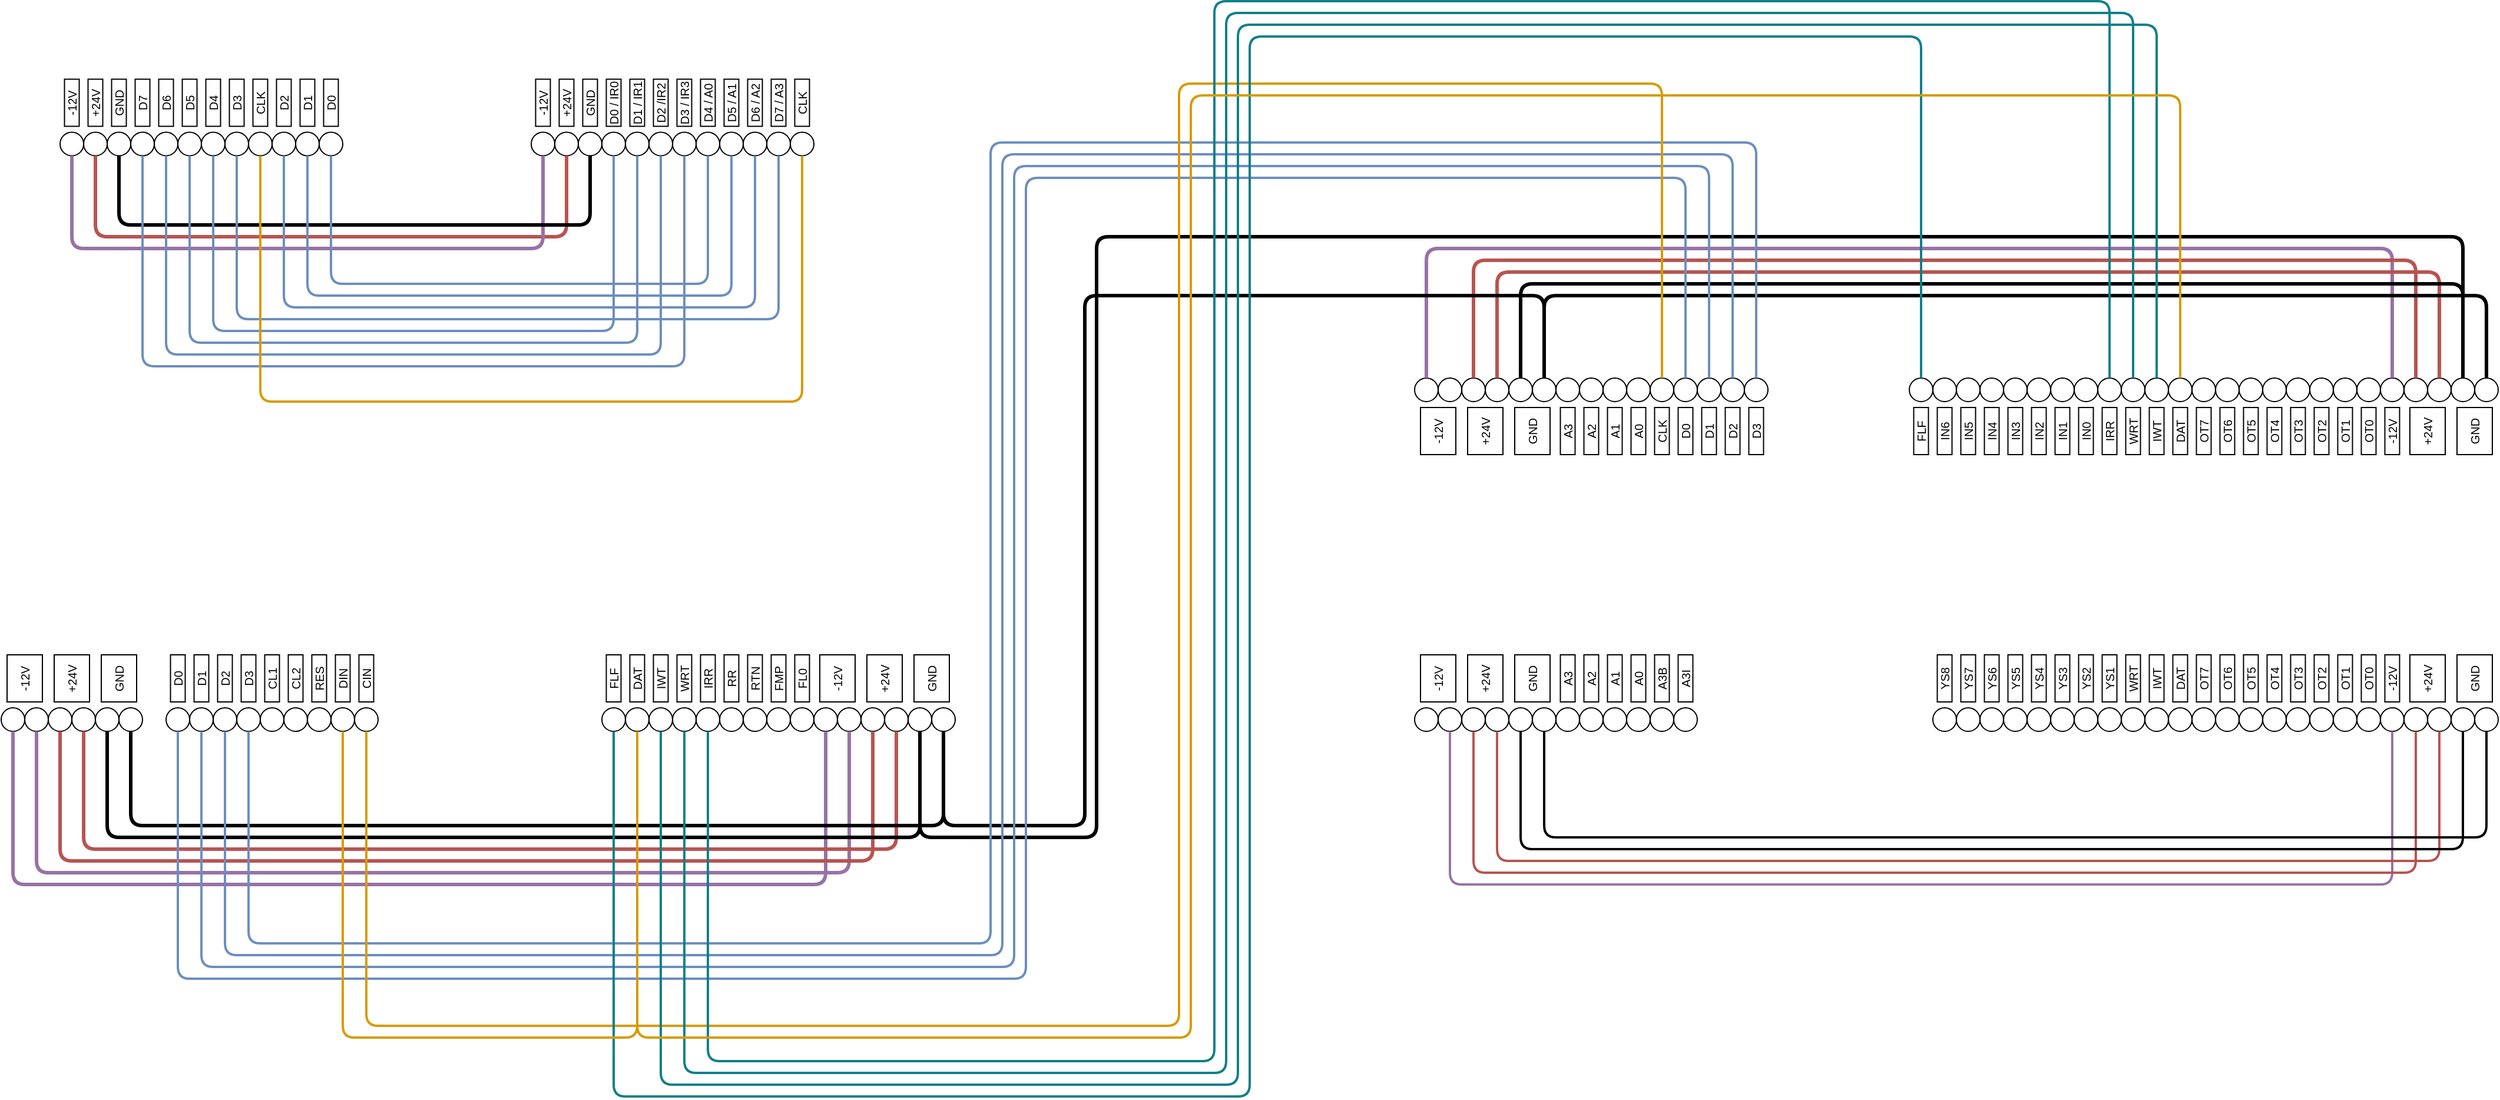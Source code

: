 <mxfile version="26.0.3">
  <diagram name="Page-1" id="LtGP_-6TH_ozObIJxhmq">
    <mxGraphModel dx="2206" dy="1298" grid="1" gridSize="10" guides="1" tooltips="1" connect="1" arrows="1" fold="1" page="1" pageScale="1" pageWidth="850" pageHeight="1100" math="0" shadow="0">
      <root>
        <mxCell id="0" />
        <mxCell id="1" parent="0" />
        <mxCell id="vFGv_f-G_e12rc-niDJV-1" value="" style="ellipse;whiteSpace=wrap;html=1;aspect=fixed;" parent="1" vertex="1">
          <mxGeometry x="40" y="690" width="20" height="20" as="geometry" />
        </mxCell>
        <mxCell id="vFGv_f-G_e12rc-niDJV-3" value="-12V" style="rounded=0;whiteSpace=wrap;html=1;rotation=-90;fontSize=10;" parent="1" vertex="1">
          <mxGeometry x="40" y="650" width="40" height="30" as="geometry" />
        </mxCell>
        <mxCell id="vFGv_f-G_e12rc-niDJV-4" value="" style="ellipse;whiteSpace=wrap;html=1;aspect=fixed;" parent="1" vertex="1">
          <mxGeometry x="60" y="690" width="20" height="20" as="geometry" />
        </mxCell>
        <mxCell id="vFGv_f-G_e12rc-niDJV-5" value="" style="ellipse;whiteSpace=wrap;html=1;aspect=fixed;" parent="1" vertex="1">
          <mxGeometry x="80" y="690" width="20" height="20" as="geometry" />
        </mxCell>
        <mxCell id="vFGv_f-G_e12rc-niDJV-6" value="+24V" style="rounded=0;whiteSpace=wrap;html=1;rotation=-90;fontSize=10;" parent="1" vertex="1">
          <mxGeometry x="80" y="650" width="40" height="30" as="geometry" />
        </mxCell>
        <mxCell id="vFGv_f-G_e12rc-niDJV-7" value="" style="ellipse;whiteSpace=wrap;html=1;aspect=fixed;" parent="1" vertex="1">
          <mxGeometry x="100" y="690" width="20" height="20" as="geometry" />
        </mxCell>
        <mxCell id="vFGv_f-G_e12rc-niDJV-8" value="" style="ellipse;whiteSpace=wrap;html=1;aspect=fixed;" parent="1" vertex="1">
          <mxGeometry x="120" y="690" width="20" height="20" as="geometry" />
        </mxCell>
        <mxCell id="vFGv_f-G_e12rc-niDJV-9" value="GND" style="rounded=0;whiteSpace=wrap;html=1;rotation=-90;fontSize=10;" parent="1" vertex="1">
          <mxGeometry x="120" y="650" width="40" height="30" as="geometry" />
        </mxCell>
        <mxCell id="vFGv_f-G_e12rc-niDJV-10" value="" style="ellipse;whiteSpace=wrap;html=1;aspect=fixed;" parent="1" vertex="1">
          <mxGeometry x="140" y="690" width="20" height="20" as="geometry" />
        </mxCell>
        <mxCell id="vFGv_f-G_e12rc-niDJV-11" value="" style="ellipse;whiteSpace=wrap;html=1;aspect=fixed;" parent="1" vertex="1">
          <mxGeometry x="180" y="690" width="20" height="20" as="geometry" />
        </mxCell>
        <mxCell id="vFGv_f-G_e12rc-niDJV-12" value="" style="ellipse;whiteSpace=wrap;html=1;aspect=fixed;" parent="1" vertex="1">
          <mxGeometry x="200" y="690" width="20" height="20" as="geometry" />
        </mxCell>
        <mxCell id="vFGv_f-G_e12rc-niDJV-13" value="" style="ellipse;whiteSpace=wrap;html=1;aspect=fixed;" parent="1" vertex="1">
          <mxGeometry x="220" y="690" width="20" height="20" as="geometry" />
        </mxCell>
        <mxCell id="vFGv_f-G_e12rc-niDJV-14" value="" style="ellipse;whiteSpace=wrap;html=1;aspect=fixed;" parent="1" vertex="1">
          <mxGeometry x="240" y="690" width="20" height="20" as="geometry" />
        </mxCell>
        <mxCell id="vFGv_f-G_e12rc-niDJV-15" value="" style="ellipse;whiteSpace=wrap;html=1;aspect=fixed;" parent="1" vertex="1">
          <mxGeometry x="260" y="690" width="20" height="20" as="geometry" />
        </mxCell>
        <mxCell id="vFGv_f-G_e12rc-niDJV-16" value="" style="ellipse;whiteSpace=wrap;html=1;aspect=fixed;" parent="1" vertex="1">
          <mxGeometry x="280" y="690" width="20" height="20" as="geometry" />
        </mxCell>
        <mxCell id="vFGv_f-G_e12rc-niDJV-17" value="" style="ellipse;whiteSpace=wrap;html=1;aspect=fixed;" parent="1" vertex="1">
          <mxGeometry x="300" y="690" width="20" height="20" as="geometry" />
        </mxCell>
        <mxCell id="vFGv_f-G_e12rc-niDJV-18" value="" style="ellipse;whiteSpace=wrap;html=1;aspect=fixed;" parent="1" vertex="1">
          <mxGeometry x="320" y="690" width="20" height="20" as="geometry" />
        </mxCell>
        <mxCell id="vFGv_f-G_e12rc-niDJV-19" value="" style="ellipse;whiteSpace=wrap;html=1;aspect=fixed;" parent="1" vertex="1">
          <mxGeometry x="340" y="690" width="20" height="20" as="geometry" />
        </mxCell>
        <mxCell id="vFGv_f-G_e12rc-niDJV-20" value="D0" style="rounded=0;whiteSpace=wrap;html=1;rotation=-90;fontSize=10;" parent="1" vertex="1">
          <mxGeometry x="170" y="658.75" width="40" height="12.5" as="geometry" />
        </mxCell>
        <mxCell id="vFGv_f-G_e12rc-niDJV-21" value="D1" style="rounded=0;whiteSpace=wrap;html=1;rotation=-90;fontSize=10;" parent="1" vertex="1">
          <mxGeometry x="190" y="658.75" width="40" height="12.5" as="geometry" />
        </mxCell>
        <mxCell id="vFGv_f-G_e12rc-niDJV-22" value="D2" style="rounded=0;whiteSpace=wrap;html=1;rotation=-90;fontSize=10;" parent="1" vertex="1">
          <mxGeometry x="210" y="658.75" width="40" height="12.5" as="geometry" />
        </mxCell>
        <mxCell id="vFGv_f-G_e12rc-niDJV-23" value="D3" style="rounded=0;whiteSpace=wrap;html=1;rotation=-90;fontSize=10;" parent="1" vertex="1">
          <mxGeometry x="230" y="658.75" width="40" height="12.5" as="geometry" />
        </mxCell>
        <mxCell id="vFGv_f-G_e12rc-niDJV-24" value="CL1" style="rounded=0;whiteSpace=wrap;html=1;rotation=-90;fontSize=10;" parent="1" vertex="1">
          <mxGeometry x="250" y="658.75" width="40" height="12.5" as="geometry" />
        </mxCell>
        <mxCell id="vFGv_f-G_e12rc-niDJV-25" value="CL2" style="rounded=0;whiteSpace=wrap;html=1;rotation=-90;fontSize=10;" parent="1" vertex="1">
          <mxGeometry x="270" y="658.75" width="40" height="12.5" as="geometry" />
        </mxCell>
        <mxCell id="vFGv_f-G_e12rc-niDJV-26" value="RES" style="rounded=0;whiteSpace=wrap;html=1;rotation=-90;fontSize=10;" parent="1" vertex="1">
          <mxGeometry x="290" y="658.75" width="40" height="12.5" as="geometry" />
        </mxCell>
        <mxCell id="vFGv_f-G_e12rc-niDJV-27" value="DIN" style="rounded=0;whiteSpace=wrap;html=1;rotation=-90;fontSize=10;" parent="1" vertex="1">
          <mxGeometry x="310" y="658.75" width="40" height="12.5" as="geometry" />
        </mxCell>
        <mxCell id="vFGv_f-G_e12rc-niDJV-28" value="CIN" style="rounded=0;whiteSpace=wrap;html=1;rotation=-90;fontSize=10;" parent="1" vertex="1">
          <mxGeometry x="330" y="658.75" width="40" height="12.5" as="geometry" />
        </mxCell>
        <mxCell id="vFGv_f-G_e12rc-niDJV-29" value="" style="ellipse;whiteSpace=wrap;html=1;aspect=fixed;" parent="1" vertex="1">
          <mxGeometry x="730" y="690" width="20" height="20" as="geometry" />
        </mxCell>
        <mxCell id="vFGv_f-G_e12rc-niDJV-30" value="-12V" style="rounded=0;whiteSpace=wrap;html=1;rotation=-90;fontSize=10;" parent="1" vertex="1">
          <mxGeometry x="730" y="650" width="40" height="30" as="geometry" />
        </mxCell>
        <mxCell id="vFGv_f-G_e12rc-niDJV-31" value="" style="ellipse;whiteSpace=wrap;html=1;aspect=fixed;" parent="1" vertex="1">
          <mxGeometry x="750" y="690" width="20" height="20" as="geometry" />
        </mxCell>
        <mxCell id="vFGv_f-G_e12rc-niDJV-32" value="" style="ellipse;whiteSpace=wrap;html=1;aspect=fixed;" parent="1" vertex="1">
          <mxGeometry x="770" y="690" width="20" height="20" as="geometry" />
        </mxCell>
        <mxCell id="vFGv_f-G_e12rc-niDJV-33" value="+24V" style="rounded=0;whiteSpace=wrap;html=1;rotation=-90;fontSize=10;" parent="1" vertex="1">
          <mxGeometry x="770" y="650" width="40" height="30" as="geometry" />
        </mxCell>
        <mxCell id="vFGv_f-G_e12rc-niDJV-34" value="" style="ellipse;whiteSpace=wrap;html=1;aspect=fixed;" parent="1" vertex="1">
          <mxGeometry x="790" y="690" width="20" height="20" as="geometry" />
        </mxCell>
        <mxCell id="vFGv_f-G_e12rc-niDJV-35" value="" style="ellipse;whiteSpace=wrap;html=1;aspect=fixed;" parent="1" vertex="1">
          <mxGeometry x="810" y="690" width="20" height="20" as="geometry" />
        </mxCell>
        <mxCell id="vFGv_f-G_e12rc-niDJV-36" value="GND" style="rounded=0;whiteSpace=wrap;html=1;rotation=-90;fontSize=10;" parent="1" vertex="1">
          <mxGeometry x="810" y="650" width="40" height="30" as="geometry" />
        </mxCell>
        <mxCell id="vFGv_f-G_e12rc-niDJV-37" value="" style="ellipse;whiteSpace=wrap;html=1;aspect=fixed;" parent="1" vertex="1">
          <mxGeometry x="830" y="690" width="20" height="20" as="geometry" />
        </mxCell>
        <mxCell id="vFGv_f-G_e12rc-niDJV-38" value="" style="ellipse;whiteSpace=wrap;html=1;aspect=fixed;" parent="1" vertex="1">
          <mxGeometry x="550" y="690" width="20" height="20" as="geometry" />
        </mxCell>
        <mxCell id="vFGv_f-G_e12rc-niDJV-39" value="" style="ellipse;whiteSpace=wrap;html=1;aspect=fixed;" parent="1" vertex="1">
          <mxGeometry x="570" y="690" width="20" height="20" as="geometry" />
        </mxCell>
        <mxCell id="vFGv_f-G_e12rc-niDJV-40" value="" style="ellipse;whiteSpace=wrap;html=1;aspect=fixed;" parent="1" vertex="1">
          <mxGeometry x="590" y="690" width="20" height="20" as="geometry" />
        </mxCell>
        <mxCell id="vFGv_f-G_e12rc-niDJV-41" value="" style="ellipse;whiteSpace=wrap;html=1;aspect=fixed;" parent="1" vertex="1">
          <mxGeometry x="610" y="690" width="20" height="20" as="geometry" />
        </mxCell>
        <mxCell id="vFGv_f-G_e12rc-niDJV-42" value="" style="ellipse;whiteSpace=wrap;html=1;aspect=fixed;" parent="1" vertex="1">
          <mxGeometry x="630" y="690" width="20" height="20" as="geometry" />
        </mxCell>
        <mxCell id="vFGv_f-G_e12rc-niDJV-43" value="" style="ellipse;whiteSpace=wrap;html=1;aspect=fixed;" parent="1" vertex="1">
          <mxGeometry x="650" y="690" width="20" height="20" as="geometry" />
        </mxCell>
        <mxCell id="vFGv_f-G_e12rc-niDJV-44" value="" style="ellipse;whiteSpace=wrap;html=1;aspect=fixed;" parent="1" vertex="1">
          <mxGeometry x="670" y="690" width="20" height="20" as="geometry" />
        </mxCell>
        <mxCell id="vFGv_f-G_e12rc-niDJV-45" value="" style="ellipse;whiteSpace=wrap;html=1;aspect=fixed;" parent="1" vertex="1">
          <mxGeometry x="690" y="690" width="20" height="20" as="geometry" />
        </mxCell>
        <mxCell id="vFGv_f-G_e12rc-niDJV-46" value="" style="ellipse;whiteSpace=wrap;html=1;aspect=fixed;" parent="1" vertex="1">
          <mxGeometry x="710" y="690" width="20" height="20" as="geometry" />
        </mxCell>
        <mxCell id="vFGv_f-G_e12rc-niDJV-47" value="FLF" style="rounded=0;whiteSpace=wrap;html=1;rotation=-90;fontSize=10;" parent="1" vertex="1">
          <mxGeometry x="540" y="658.75" width="40" height="12.5" as="geometry" />
        </mxCell>
        <mxCell id="vFGv_f-G_e12rc-niDJV-48" value="DAT" style="rounded=0;whiteSpace=wrap;html=1;rotation=-90;fontSize=10;" parent="1" vertex="1">
          <mxGeometry x="560" y="658.75" width="40" height="12.5" as="geometry" />
        </mxCell>
        <mxCell id="vFGv_f-G_e12rc-niDJV-49" value="IWT" style="rounded=0;whiteSpace=wrap;html=1;rotation=-90;fontSize=10;" parent="1" vertex="1">
          <mxGeometry x="580" y="658.75" width="40" height="12.5" as="geometry" />
        </mxCell>
        <mxCell id="vFGv_f-G_e12rc-niDJV-50" value="WRT" style="rounded=0;whiteSpace=wrap;html=1;rotation=-90;fontSize=10;" parent="1" vertex="1">
          <mxGeometry x="600" y="658.75" width="40" height="12.5" as="geometry" />
        </mxCell>
        <mxCell id="vFGv_f-G_e12rc-niDJV-51" value="IRR" style="rounded=0;whiteSpace=wrap;html=1;rotation=-90;fontSize=10;" parent="1" vertex="1">
          <mxGeometry x="620" y="658.75" width="40" height="12.5" as="geometry" />
        </mxCell>
        <mxCell id="vFGv_f-G_e12rc-niDJV-52" value="RR" style="rounded=0;whiteSpace=wrap;html=1;rotation=-90;fontSize=10;" parent="1" vertex="1">
          <mxGeometry x="640" y="658.75" width="40" height="12.5" as="geometry" />
        </mxCell>
        <mxCell id="vFGv_f-G_e12rc-niDJV-53" value="RTN" style="rounded=0;whiteSpace=wrap;html=1;rotation=-90;fontSize=10;" parent="1" vertex="1">
          <mxGeometry x="660" y="658.75" width="40" height="12.5" as="geometry" />
        </mxCell>
        <mxCell id="vFGv_f-G_e12rc-niDJV-54" value="FMP" style="rounded=0;whiteSpace=wrap;html=1;rotation=-90;fontSize=10;" parent="1" vertex="1">
          <mxGeometry x="680" y="658.75" width="40" height="12.5" as="geometry" />
        </mxCell>
        <mxCell id="vFGv_f-G_e12rc-niDJV-55" value="FL0" style="rounded=0;whiteSpace=wrap;html=1;rotation=-90;fontSize=10;" parent="1" vertex="1">
          <mxGeometry x="700" y="658.75" width="40" height="12.5" as="geometry" />
        </mxCell>
        <mxCell id="vFGv_f-G_e12rc-niDJV-56" value="" style="ellipse;whiteSpace=wrap;html=1;aspect=fixed;" parent="1" vertex="1">
          <mxGeometry x="1240" y="690" width="20" height="20" as="geometry" />
        </mxCell>
        <mxCell id="vFGv_f-G_e12rc-niDJV-57" value="-12V" style="rounded=0;whiteSpace=wrap;html=1;rotation=-90;fontSize=10;" parent="1" vertex="1">
          <mxGeometry x="1240" y="650" width="40" height="30" as="geometry" />
        </mxCell>
        <mxCell id="vFGv_f-G_e12rc-niDJV-58" value="" style="ellipse;whiteSpace=wrap;html=1;aspect=fixed;" parent="1" vertex="1">
          <mxGeometry x="1260" y="690" width="20" height="20" as="geometry" />
        </mxCell>
        <mxCell id="vFGv_f-G_e12rc-niDJV-59" value="" style="ellipse;whiteSpace=wrap;html=1;aspect=fixed;" parent="1" vertex="1">
          <mxGeometry x="1280" y="690" width="20" height="20" as="geometry" />
        </mxCell>
        <mxCell id="vFGv_f-G_e12rc-niDJV-60" value="+24V" style="rounded=0;whiteSpace=wrap;html=1;rotation=-90;fontSize=10;" parent="1" vertex="1">
          <mxGeometry x="1280" y="650" width="40" height="30" as="geometry" />
        </mxCell>
        <mxCell id="vFGv_f-G_e12rc-niDJV-61" value="" style="ellipse;whiteSpace=wrap;html=1;aspect=fixed;" parent="1" vertex="1">
          <mxGeometry x="1300" y="690" width="20" height="20" as="geometry" />
        </mxCell>
        <mxCell id="vFGv_f-G_e12rc-niDJV-62" value="" style="ellipse;whiteSpace=wrap;html=1;aspect=fixed;" parent="1" vertex="1">
          <mxGeometry x="1320" y="690" width="20" height="20" as="geometry" />
        </mxCell>
        <mxCell id="vFGv_f-G_e12rc-niDJV-63" value="GND" style="rounded=0;whiteSpace=wrap;html=1;rotation=-90;fontSize=10;" parent="1" vertex="1">
          <mxGeometry x="1320" y="650" width="40" height="30" as="geometry" />
        </mxCell>
        <mxCell id="vFGv_f-G_e12rc-niDJV-64" value="" style="ellipse;whiteSpace=wrap;html=1;aspect=fixed;" parent="1" vertex="1">
          <mxGeometry x="1340" y="690" width="20" height="20" as="geometry" />
        </mxCell>
        <mxCell id="vFGv_f-G_e12rc-niDJV-65" value="" style="ellipse;whiteSpace=wrap;html=1;aspect=fixed;" parent="1" vertex="1">
          <mxGeometry x="1360" y="690" width="20" height="20" as="geometry" />
        </mxCell>
        <mxCell id="vFGv_f-G_e12rc-niDJV-66" value="" style="ellipse;whiteSpace=wrap;html=1;aspect=fixed;" parent="1" vertex="1">
          <mxGeometry x="1380" y="690" width="20" height="20" as="geometry" />
        </mxCell>
        <mxCell id="vFGv_f-G_e12rc-niDJV-67" value="" style="ellipse;whiteSpace=wrap;html=1;aspect=fixed;" parent="1" vertex="1">
          <mxGeometry x="1400" y="690" width="20" height="20" as="geometry" />
        </mxCell>
        <mxCell id="vFGv_f-G_e12rc-niDJV-68" value="" style="ellipse;whiteSpace=wrap;html=1;aspect=fixed;" parent="1" vertex="1">
          <mxGeometry x="1420" y="690" width="20" height="20" as="geometry" />
        </mxCell>
        <mxCell id="vFGv_f-G_e12rc-niDJV-69" value="" style="ellipse;whiteSpace=wrap;html=1;aspect=fixed;" parent="1" vertex="1">
          <mxGeometry x="1440" y="690" width="20" height="20" as="geometry" />
        </mxCell>
        <mxCell id="vFGv_f-G_e12rc-niDJV-70" value="" style="ellipse;whiteSpace=wrap;html=1;aspect=fixed;" parent="1" vertex="1">
          <mxGeometry x="1460" y="690" width="20" height="20" as="geometry" />
        </mxCell>
        <mxCell id="vFGv_f-G_e12rc-niDJV-74" value="A3" style="rounded=0;whiteSpace=wrap;html=1;rotation=-90;fontSize=10;" parent="1" vertex="1">
          <mxGeometry x="1350" y="658.75" width="40" height="12.5" as="geometry" />
        </mxCell>
        <mxCell id="vFGv_f-G_e12rc-niDJV-75" value="A2" style="rounded=0;whiteSpace=wrap;html=1;rotation=-90;fontSize=10;" parent="1" vertex="1">
          <mxGeometry x="1370" y="658.75" width="40" height="12.5" as="geometry" />
        </mxCell>
        <mxCell id="vFGv_f-G_e12rc-niDJV-76" value="A1" style="rounded=0;whiteSpace=wrap;html=1;rotation=-90;fontSize=10;" parent="1" vertex="1">
          <mxGeometry x="1390" y="658.75" width="40" height="12.5" as="geometry" />
        </mxCell>
        <mxCell id="vFGv_f-G_e12rc-niDJV-77" value="A0" style="rounded=0;whiteSpace=wrap;html=1;rotation=-90;fontSize=10;" parent="1" vertex="1">
          <mxGeometry x="1410" y="658.75" width="40" height="12.5" as="geometry" />
        </mxCell>
        <mxCell id="vFGv_f-G_e12rc-niDJV-78" value="A3B" style="rounded=0;whiteSpace=wrap;html=1;rotation=-90;fontSize=10;" parent="1" vertex="1">
          <mxGeometry x="1430" y="658.75" width="40" height="12.5" as="geometry" />
        </mxCell>
        <mxCell id="vFGv_f-G_e12rc-niDJV-79" value="A3I" style="rounded=0;whiteSpace=wrap;html=1;rotation=-90;fontSize=10;" parent="1" vertex="1">
          <mxGeometry x="1450" y="658.75" width="40" height="12.5" as="geometry" />
        </mxCell>
        <mxCell id="vFGv_f-G_e12rc-niDJV-86" value="" style="ellipse;whiteSpace=wrap;html=1;aspect=fixed;" parent="1" vertex="1">
          <mxGeometry x="2080" y="690" width="20" height="20" as="geometry" />
        </mxCell>
        <mxCell id="vFGv_f-G_e12rc-niDJV-87" value="+24V" style="rounded=0;whiteSpace=wrap;html=1;rotation=-90;fontSize=10;" parent="1" vertex="1">
          <mxGeometry x="2080" y="650" width="40" height="30" as="geometry" />
        </mxCell>
        <mxCell id="vFGv_f-G_e12rc-niDJV-88" value="" style="ellipse;whiteSpace=wrap;html=1;aspect=fixed;" parent="1" vertex="1">
          <mxGeometry x="2100" y="690" width="20" height="20" as="geometry" />
        </mxCell>
        <mxCell id="vFGv_f-G_e12rc-niDJV-89" value="" style="ellipse;whiteSpace=wrap;html=1;aspect=fixed;" parent="1" vertex="1">
          <mxGeometry x="2120" y="690" width="20" height="20" as="geometry" />
        </mxCell>
        <mxCell id="vFGv_f-G_e12rc-niDJV-90" value="GND" style="rounded=0;whiteSpace=wrap;html=1;rotation=-90;fontSize=10;" parent="1" vertex="1">
          <mxGeometry x="2120" y="650" width="40" height="30" as="geometry" />
        </mxCell>
        <mxCell id="vFGv_f-G_e12rc-niDJV-91" value="" style="ellipse;whiteSpace=wrap;html=1;aspect=fixed;" parent="1" vertex="1">
          <mxGeometry x="2140" y="690" width="20" height="20" as="geometry" />
        </mxCell>
        <mxCell id="vFGv_f-G_e12rc-niDJV-92" value="" style="ellipse;whiteSpace=wrap;html=1;aspect=fixed;" parent="1" vertex="1">
          <mxGeometry x="1900" y="690" width="20" height="20" as="geometry" />
        </mxCell>
        <mxCell id="vFGv_f-G_e12rc-niDJV-93" value="" style="ellipse;whiteSpace=wrap;html=1;aspect=fixed;" parent="1" vertex="1">
          <mxGeometry x="1920" y="690" width="20" height="20" as="geometry" />
        </mxCell>
        <mxCell id="vFGv_f-G_e12rc-niDJV-94" value="" style="ellipse;whiteSpace=wrap;html=1;aspect=fixed;" parent="1" vertex="1">
          <mxGeometry x="1940" y="690" width="20" height="20" as="geometry" />
        </mxCell>
        <mxCell id="vFGv_f-G_e12rc-niDJV-95" value="" style="ellipse;whiteSpace=wrap;html=1;aspect=fixed;" parent="1" vertex="1">
          <mxGeometry x="1960" y="690" width="20" height="20" as="geometry" />
        </mxCell>
        <mxCell id="vFGv_f-G_e12rc-niDJV-96" value="" style="ellipse;whiteSpace=wrap;html=1;aspect=fixed;" parent="1" vertex="1">
          <mxGeometry x="1980" y="690" width="20" height="20" as="geometry" />
        </mxCell>
        <mxCell id="vFGv_f-G_e12rc-niDJV-97" value="" style="ellipse;whiteSpace=wrap;html=1;aspect=fixed;" parent="1" vertex="1">
          <mxGeometry x="2000" y="690" width="20" height="20" as="geometry" />
        </mxCell>
        <mxCell id="vFGv_f-G_e12rc-niDJV-98" value="" style="ellipse;whiteSpace=wrap;html=1;aspect=fixed;" parent="1" vertex="1">
          <mxGeometry x="2020" y="690" width="20" height="20" as="geometry" />
        </mxCell>
        <mxCell id="vFGv_f-G_e12rc-niDJV-99" value="" style="ellipse;whiteSpace=wrap;html=1;aspect=fixed;" parent="1" vertex="1">
          <mxGeometry x="2040" y="690" width="20" height="20" as="geometry" />
        </mxCell>
        <mxCell id="vFGv_f-G_e12rc-niDJV-100" value="" style="ellipse;whiteSpace=wrap;html=1;aspect=fixed;" parent="1" vertex="1">
          <mxGeometry x="2060" y="690" width="20" height="20" as="geometry" />
        </mxCell>
        <mxCell id="vFGv_f-G_e12rc-niDJV-101" value="OT7" style="rounded=0;whiteSpace=wrap;html=1;rotation=-90;fontSize=10;" parent="1" vertex="1">
          <mxGeometry x="1890" y="658.75" width="40" height="12.5" as="geometry" />
        </mxCell>
        <mxCell id="vFGv_f-G_e12rc-niDJV-102" value="OT6" style="rounded=0;whiteSpace=wrap;html=1;rotation=-90;fontSize=10;" parent="1" vertex="1">
          <mxGeometry x="1910" y="658.75" width="40" height="12.5" as="geometry" />
        </mxCell>
        <mxCell id="vFGv_f-G_e12rc-niDJV-103" value="OT5" style="rounded=0;whiteSpace=wrap;html=1;rotation=-90;fontSize=10;" parent="1" vertex="1">
          <mxGeometry x="1930" y="658.75" width="40" height="12.5" as="geometry" />
        </mxCell>
        <mxCell id="vFGv_f-G_e12rc-niDJV-104" value="OT4" style="rounded=0;whiteSpace=wrap;html=1;rotation=-90;fontSize=10;" parent="1" vertex="1">
          <mxGeometry x="1950" y="658.75" width="40" height="12.5" as="geometry" />
        </mxCell>
        <mxCell id="vFGv_f-G_e12rc-niDJV-105" value="OT3" style="rounded=0;whiteSpace=wrap;html=1;rotation=-90;fontSize=10;" parent="1" vertex="1">
          <mxGeometry x="1970" y="658.75" width="40" height="12.5" as="geometry" />
        </mxCell>
        <mxCell id="vFGv_f-G_e12rc-niDJV-106" value="OT2" style="rounded=0;whiteSpace=wrap;html=1;rotation=-90;fontSize=10;" parent="1" vertex="1">
          <mxGeometry x="1990" y="658.75" width="40" height="12.5" as="geometry" />
        </mxCell>
        <mxCell id="vFGv_f-G_e12rc-niDJV-107" value="OT1" style="rounded=0;whiteSpace=wrap;html=1;rotation=-90;fontSize=10;" parent="1" vertex="1">
          <mxGeometry x="2010" y="658.75" width="40" height="12.5" as="geometry" />
        </mxCell>
        <mxCell id="vFGv_f-G_e12rc-niDJV-108" value="OT0" style="rounded=0;whiteSpace=wrap;html=1;rotation=-90;fontSize=10;" parent="1" vertex="1">
          <mxGeometry x="2030" y="658.75" width="40" height="12.5" as="geometry" />
        </mxCell>
        <mxCell id="vFGv_f-G_e12rc-niDJV-109" value="-12V" style="rounded=0;whiteSpace=wrap;html=1;rotation=-90;fontSize=10;" parent="1" vertex="1">
          <mxGeometry x="2050" y="658.75" width="40" height="12.5" as="geometry" />
        </mxCell>
        <mxCell id="vFGv_f-G_e12rc-niDJV-110" value="" style="ellipse;whiteSpace=wrap;html=1;aspect=fixed;" parent="1" vertex="1">
          <mxGeometry x="1740" y="690" width="20" height="20" as="geometry" />
        </mxCell>
        <mxCell id="vFGv_f-G_e12rc-niDJV-111" value="" style="ellipse;whiteSpace=wrap;html=1;aspect=fixed;" parent="1" vertex="1">
          <mxGeometry x="1760" y="690" width="20" height="20" as="geometry" />
        </mxCell>
        <mxCell id="vFGv_f-G_e12rc-niDJV-112" value="" style="ellipse;whiteSpace=wrap;html=1;aspect=fixed;" parent="1" vertex="1">
          <mxGeometry x="1780" y="690" width="20" height="20" as="geometry" />
        </mxCell>
        <mxCell id="vFGv_f-G_e12rc-niDJV-113" value="" style="ellipse;whiteSpace=wrap;html=1;aspect=fixed;" parent="1" vertex="1">
          <mxGeometry x="1800" y="690" width="20" height="20" as="geometry" />
        </mxCell>
        <mxCell id="vFGv_f-G_e12rc-niDJV-114" value="" style="ellipse;whiteSpace=wrap;html=1;aspect=fixed;" parent="1" vertex="1">
          <mxGeometry x="1820" y="690" width="20" height="20" as="geometry" />
        </mxCell>
        <mxCell id="vFGv_f-G_e12rc-niDJV-115" value="" style="ellipse;whiteSpace=wrap;html=1;aspect=fixed;" parent="1" vertex="1">
          <mxGeometry x="1840" y="690" width="20" height="20" as="geometry" />
        </mxCell>
        <mxCell id="vFGv_f-G_e12rc-niDJV-116" value="" style="ellipse;whiteSpace=wrap;html=1;aspect=fixed;" parent="1" vertex="1">
          <mxGeometry x="1860" y="690" width="20" height="20" as="geometry" />
        </mxCell>
        <mxCell id="vFGv_f-G_e12rc-niDJV-117" value="" style="ellipse;whiteSpace=wrap;html=1;aspect=fixed;" parent="1" vertex="1">
          <mxGeometry x="1880" y="690" width="20" height="20" as="geometry" />
        </mxCell>
        <mxCell id="vFGv_f-G_e12rc-niDJV-118" value="YS5" style="rounded=0;whiteSpace=wrap;html=1;rotation=-90;fontSize=10;" parent="1" vertex="1">
          <mxGeometry x="1730" y="658.75" width="40" height="12.5" as="geometry" />
        </mxCell>
        <mxCell id="vFGv_f-G_e12rc-niDJV-119" value="YS4" style="rounded=0;whiteSpace=wrap;html=1;rotation=-90;fontSize=10;" parent="1" vertex="1">
          <mxGeometry x="1750" y="658.75" width="40" height="12.5" as="geometry" />
        </mxCell>
        <mxCell id="vFGv_f-G_e12rc-niDJV-120" value="YS3" style="rounded=0;whiteSpace=wrap;html=1;rotation=-90;fontSize=10;" parent="1" vertex="1">
          <mxGeometry x="1770" y="658.75" width="40" height="12.5" as="geometry" />
        </mxCell>
        <mxCell id="vFGv_f-G_e12rc-niDJV-121" value="YS2" style="rounded=0;whiteSpace=wrap;html=1;rotation=-90;fontSize=10;" parent="1" vertex="1">
          <mxGeometry x="1790" y="658.75" width="40" height="12.5" as="geometry" />
        </mxCell>
        <mxCell id="vFGv_f-G_e12rc-niDJV-122" value="YS1" style="rounded=0;whiteSpace=wrap;html=1;rotation=-90;fontSize=10;" parent="1" vertex="1">
          <mxGeometry x="1810" y="658.75" width="40" height="12.5" as="geometry" />
        </mxCell>
        <mxCell id="vFGv_f-G_e12rc-niDJV-123" value="WRT" style="rounded=0;whiteSpace=wrap;html=1;rotation=-90;fontSize=10;" parent="1" vertex="1">
          <mxGeometry x="1830" y="658.75" width="40" height="12.5" as="geometry" />
        </mxCell>
        <mxCell id="vFGv_f-G_e12rc-niDJV-124" value="IWT" style="rounded=0;whiteSpace=wrap;html=1;rotation=-90;fontSize=10;" parent="1" vertex="1">
          <mxGeometry x="1850" y="658.75" width="40" height="12.5" as="geometry" />
        </mxCell>
        <mxCell id="vFGv_f-G_e12rc-niDJV-125" value="DAT" style="rounded=0;whiteSpace=wrap;html=1;rotation=-90;fontSize=10;" parent="1" vertex="1">
          <mxGeometry x="1870" y="658.75" width="40" height="12.5" as="geometry" />
        </mxCell>
        <mxCell id="vFGv_f-G_e12rc-niDJV-126" value="" style="ellipse;whiteSpace=wrap;html=1;aspect=fixed;" parent="1" vertex="1">
          <mxGeometry x="1680" y="690" width="20" height="20" as="geometry" />
        </mxCell>
        <mxCell id="vFGv_f-G_e12rc-niDJV-127" value="" style="ellipse;whiteSpace=wrap;html=1;aspect=fixed;" parent="1" vertex="1">
          <mxGeometry x="1700" y="690" width="20" height="20" as="geometry" />
        </mxCell>
        <mxCell id="vFGv_f-G_e12rc-niDJV-128" value="" style="ellipse;whiteSpace=wrap;html=1;aspect=fixed;" parent="1" vertex="1">
          <mxGeometry x="1720" y="690" width="20" height="20" as="geometry" />
        </mxCell>
        <mxCell id="vFGv_f-G_e12rc-niDJV-129" value="YS8" style="rounded=0;whiteSpace=wrap;html=1;rotation=-90;fontSize=10;" parent="1" vertex="1">
          <mxGeometry x="1670" y="658.75" width="40" height="12.5" as="geometry" />
        </mxCell>
        <mxCell id="vFGv_f-G_e12rc-niDJV-130" value="YS7" style="rounded=0;whiteSpace=wrap;html=1;rotation=-90;fontSize=10;" parent="1" vertex="1">
          <mxGeometry x="1690" y="658.75" width="40" height="12.5" as="geometry" />
        </mxCell>
        <mxCell id="vFGv_f-G_e12rc-niDJV-131" value="YS6" style="rounded=0;whiteSpace=wrap;html=1;rotation=-90;fontSize=10;" parent="1" vertex="1">
          <mxGeometry x="1710" y="658.75" width="40" height="12.5" as="geometry" />
        </mxCell>
        <mxCell id="vFGv_f-G_e12rc-niDJV-132" value="" style="ellipse;whiteSpace=wrap;html=1;aspect=fixed;" parent="1" vertex="1">
          <mxGeometry x="1240" y="410" width="20" height="20" as="geometry" />
        </mxCell>
        <mxCell id="vFGv_f-G_e12rc-niDJV-133" value="-12V" style="rounded=0;whiteSpace=wrap;html=1;rotation=-90;fontSize=10;" parent="1" vertex="1">
          <mxGeometry x="1240" y="440" width="40" height="30" as="geometry" />
        </mxCell>
        <mxCell id="vFGv_f-G_e12rc-niDJV-134" value="" style="ellipse;whiteSpace=wrap;html=1;aspect=fixed;" parent="1" vertex="1">
          <mxGeometry x="1260" y="410" width="20" height="20" as="geometry" />
        </mxCell>
        <mxCell id="vFGv_f-G_e12rc-niDJV-135" value="" style="ellipse;whiteSpace=wrap;html=1;aspect=fixed;" parent="1" vertex="1">
          <mxGeometry x="1280" y="410" width="20" height="20" as="geometry" />
        </mxCell>
        <mxCell id="vFGv_f-G_e12rc-niDJV-136" value="+24V" style="rounded=0;whiteSpace=wrap;html=1;rotation=-90;fontSize=10;" parent="1" vertex="1">
          <mxGeometry x="1280" y="440" width="40" height="30" as="geometry" />
        </mxCell>
        <mxCell id="vFGv_f-G_e12rc-niDJV-137" value="" style="ellipse;whiteSpace=wrap;html=1;aspect=fixed;" parent="1" vertex="1">
          <mxGeometry x="1300" y="410" width="20" height="20" as="geometry" />
        </mxCell>
        <mxCell id="vFGv_f-G_e12rc-niDJV-138" value="" style="ellipse;whiteSpace=wrap;html=1;aspect=fixed;" parent="1" vertex="1">
          <mxGeometry x="1320" y="410" width="20" height="20" as="geometry" />
        </mxCell>
        <mxCell id="vFGv_f-G_e12rc-niDJV-139" value="GND" style="rounded=0;whiteSpace=wrap;html=1;rotation=-90;fontSize=10;" parent="1" vertex="1">
          <mxGeometry x="1320" y="440" width="40" height="30" as="geometry" />
        </mxCell>
        <mxCell id="vFGv_f-G_e12rc-niDJV-140" value="" style="ellipse;whiteSpace=wrap;html=1;aspect=fixed;" parent="1" vertex="1">
          <mxGeometry x="1340" y="410" width="20" height="20" as="geometry" />
        </mxCell>
        <mxCell id="vFGv_f-G_e12rc-niDJV-141" value="" style="ellipse;whiteSpace=wrap;html=1;aspect=fixed;" parent="1" vertex="1">
          <mxGeometry x="1360" y="410" width="20" height="20" as="geometry" />
        </mxCell>
        <mxCell id="vFGv_f-G_e12rc-niDJV-142" value="" style="ellipse;whiteSpace=wrap;html=1;aspect=fixed;" parent="1" vertex="1">
          <mxGeometry x="1380" y="410" width="20" height="20" as="geometry" />
        </mxCell>
        <mxCell id="vFGv_f-G_e12rc-niDJV-143" value="" style="ellipse;whiteSpace=wrap;html=1;aspect=fixed;" parent="1" vertex="1">
          <mxGeometry x="1400" y="410" width="20" height="20" as="geometry" />
        </mxCell>
        <mxCell id="vFGv_f-G_e12rc-niDJV-144" value="" style="ellipse;whiteSpace=wrap;html=1;aspect=fixed;" parent="1" vertex="1">
          <mxGeometry x="1420" y="410" width="20" height="20" as="geometry" />
        </mxCell>
        <mxCell id="vFGv_f-G_e12rc-niDJV-145" value="" style="ellipse;whiteSpace=wrap;html=1;aspect=fixed;" parent="1" vertex="1">
          <mxGeometry x="1440" y="410" width="20" height="20" as="geometry" />
        </mxCell>
        <mxCell id="vFGv_f-G_e12rc-niDJV-146" value="" style="ellipse;whiteSpace=wrap;html=1;aspect=fixed;" parent="1" vertex="1">
          <mxGeometry x="1460" y="410" width="20" height="20" as="geometry" />
        </mxCell>
        <mxCell id="vFGv_f-G_e12rc-niDJV-147" value="A3" style="rounded=0;whiteSpace=wrap;html=1;rotation=-90;fontSize=10;" parent="1" vertex="1">
          <mxGeometry x="1350" y="448.75" width="40" height="12.5" as="geometry" />
        </mxCell>
        <mxCell id="vFGv_f-G_e12rc-niDJV-148" value="A2" style="rounded=0;whiteSpace=wrap;html=1;rotation=-90;fontSize=10;" parent="1" vertex="1">
          <mxGeometry x="1370" y="448.75" width="40" height="12.5" as="geometry" />
        </mxCell>
        <mxCell id="vFGv_f-G_e12rc-niDJV-149" value="A1" style="rounded=0;whiteSpace=wrap;html=1;rotation=-90;fontSize=10;" parent="1" vertex="1">
          <mxGeometry x="1390" y="448.75" width="40" height="12.5" as="geometry" />
        </mxCell>
        <mxCell id="vFGv_f-G_e12rc-niDJV-150" value="A0" style="rounded=0;whiteSpace=wrap;html=1;rotation=-90;fontSize=10;" parent="1" vertex="1">
          <mxGeometry x="1410" y="448.75" width="40" height="12.5" as="geometry" />
        </mxCell>
        <mxCell id="vFGv_f-G_e12rc-niDJV-151" value="CLK" style="rounded=0;whiteSpace=wrap;html=1;rotation=-90;fontSize=10;" parent="1" vertex="1">
          <mxGeometry x="1430" y="448.75" width="40" height="12.5" as="geometry" />
        </mxCell>
        <mxCell id="vFGv_f-G_e12rc-niDJV-152" value="D0" style="rounded=0;whiteSpace=wrap;html=1;rotation=-90;fontSize=10;" parent="1" vertex="1">
          <mxGeometry x="1450" y="448.75" width="40" height="12.5" as="geometry" />
        </mxCell>
        <mxCell id="vFGv_f-G_e12rc-niDJV-153" value="" style="ellipse;whiteSpace=wrap;html=1;aspect=fixed;" parent="1" vertex="1">
          <mxGeometry x="1480" y="410" width="20" height="20" as="geometry" />
        </mxCell>
        <mxCell id="vFGv_f-G_e12rc-niDJV-154" value="D1" style="rounded=0;whiteSpace=wrap;html=1;rotation=-90;fontSize=10;" parent="1" vertex="1">
          <mxGeometry x="1470" y="448.75" width="40" height="12.5" as="geometry" />
        </mxCell>
        <mxCell id="vFGv_f-G_e12rc-niDJV-155" value="" style="ellipse;whiteSpace=wrap;html=1;aspect=fixed;" parent="1" vertex="1">
          <mxGeometry x="1500" y="410" width="20" height="20" as="geometry" />
        </mxCell>
        <mxCell id="vFGv_f-G_e12rc-niDJV-156" value="D2" style="rounded=0;whiteSpace=wrap;html=1;rotation=-90;fontSize=10;" parent="1" vertex="1">
          <mxGeometry x="1490" y="448.75" width="40" height="12.5" as="geometry" />
        </mxCell>
        <mxCell id="vFGv_f-G_e12rc-niDJV-157" value="" style="ellipse;whiteSpace=wrap;html=1;aspect=fixed;" parent="1" vertex="1">
          <mxGeometry x="1520" y="410" width="20" height="20" as="geometry" />
        </mxCell>
        <mxCell id="vFGv_f-G_e12rc-niDJV-158" value="D3" style="rounded=0;whiteSpace=wrap;html=1;rotation=-90;fontSize=10;" parent="1" vertex="1">
          <mxGeometry x="1510" y="448.75" width="40" height="12.5" as="geometry" />
        </mxCell>
        <mxCell id="vFGv_f-G_e12rc-niDJV-159" value="" style="ellipse;whiteSpace=wrap;html=1;aspect=fixed;" parent="1" vertex="1">
          <mxGeometry x="2080" y="410" width="20" height="20" as="geometry" />
        </mxCell>
        <mxCell id="vFGv_f-G_e12rc-niDJV-160" value="+24V" style="rounded=0;whiteSpace=wrap;html=1;rotation=-90;fontSize=10;" parent="1" vertex="1">
          <mxGeometry x="2080" y="440" width="40" height="30" as="geometry" />
        </mxCell>
        <mxCell id="vFGv_f-G_e12rc-niDJV-161" value="" style="ellipse;whiteSpace=wrap;html=1;aspect=fixed;" parent="1" vertex="1">
          <mxGeometry x="2100" y="410" width="20" height="20" as="geometry" />
        </mxCell>
        <mxCell id="vFGv_f-G_e12rc-niDJV-162" value="" style="ellipse;whiteSpace=wrap;html=1;aspect=fixed;" parent="1" vertex="1">
          <mxGeometry x="2120" y="410" width="20" height="20" as="geometry" />
        </mxCell>
        <mxCell id="vFGv_f-G_e12rc-niDJV-163" value="GND" style="rounded=0;whiteSpace=wrap;html=1;rotation=-90;fontSize=10;" parent="1" vertex="1">
          <mxGeometry x="2120" y="440" width="40" height="30" as="geometry" />
        </mxCell>
        <mxCell id="vFGv_f-G_e12rc-niDJV-164" value="" style="ellipse;whiteSpace=wrap;html=1;aspect=fixed;" parent="1" vertex="1">
          <mxGeometry x="2140" y="410" width="20" height="20" as="geometry" />
        </mxCell>
        <mxCell id="vFGv_f-G_e12rc-niDJV-165" value="" style="ellipse;whiteSpace=wrap;html=1;aspect=fixed;" parent="1" vertex="1">
          <mxGeometry x="1900" y="410" width="20" height="20" as="geometry" />
        </mxCell>
        <mxCell id="vFGv_f-G_e12rc-niDJV-166" value="" style="ellipse;whiteSpace=wrap;html=1;aspect=fixed;" parent="1" vertex="1">
          <mxGeometry x="1920" y="410" width="20" height="20" as="geometry" />
        </mxCell>
        <mxCell id="vFGv_f-G_e12rc-niDJV-167" value="" style="ellipse;whiteSpace=wrap;html=1;aspect=fixed;" parent="1" vertex="1">
          <mxGeometry x="1940" y="410" width="20" height="20" as="geometry" />
        </mxCell>
        <mxCell id="vFGv_f-G_e12rc-niDJV-168" value="" style="ellipse;whiteSpace=wrap;html=1;aspect=fixed;" parent="1" vertex="1">
          <mxGeometry x="1960" y="410" width="20" height="20" as="geometry" />
        </mxCell>
        <mxCell id="vFGv_f-G_e12rc-niDJV-169" value="" style="ellipse;whiteSpace=wrap;html=1;aspect=fixed;" parent="1" vertex="1">
          <mxGeometry x="1980" y="410" width="20" height="20" as="geometry" />
        </mxCell>
        <mxCell id="vFGv_f-G_e12rc-niDJV-170" value="" style="ellipse;whiteSpace=wrap;html=1;aspect=fixed;" parent="1" vertex="1">
          <mxGeometry x="2000" y="410" width="20" height="20" as="geometry" />
        </mxCell>
        <mxCell id="vFGv_f-G_e12rc-niDJV-171" value="" style="ellipse;whiteSpace=wrap;html=1;aspect=fixed;" parent="1" vertex="1">
          <mxGeometry x="2020" y="410" width="20" height="20" as="geometry" />
        </mxCell>
        <mxCell id="vFGv_f-G_e12rc-niDJV-172" value="" style="ellipse;whiteSpace=wrap;html=1;aspect=fixed;" parent="1" vertex="1">
          <mxGeometry x="2040" y="410" width="20" height="20" as="geometry" />
        </mxCell>
        <mxCell id="vFGv_f-G_e12rc-niDJV-173" value="" style="ellipse;whiteSpace=wrap;html=1;aspect=fixed;" parent="1" vertex="1">
          <mxGeometry x="2060" y="410" width="20" height="20" as="geometry" />
        </mxCell>
        <mxCell id="vFGv_f-G_e12rc-niDJV-174" value="OT7" style="rounded=0;whiteSpace=wrap;html=1;rotation=-90;fontSize=10;" parent="1" vertex="1">
          <mxGeometry x="1890" y="448.75" width="40" height="12.5" as="geometry" />
        </mxCell>
        <mxCell id="vFGv_f-G_e12rc-niDJV-175" value="OT6" style="rounded=0;whiteSpace=wrap;html=1;rotation=-90;fontSize=10;" parent="1" vertex="1">
          <mxGeometry x="1910" y="448.75" width="40" height="12.5" as="geometry" />
        </mxCell>
        <mxCell id="vFGv_f-G_e12rc-niDJV-176" value="OT5" style="rounded=0;whiteSpace=wrap;html=1;rotation=-90;fontSize=10;" parent="1" vertex="1">
          <mxGeometry x="1930" y="448.75" width="40" height="12.5" as="geometry" />
        </mxCell>
        <mxCell id="vFGv_f-G_e12rc-niDJV-177" value="OT4" style="rounded=0;whiteSpace=wrap;html=1;rotation=-90;fontSize=10;" parent="1" vertex="1">
          <mxGeometry x="1950" y="448.75" width="40" height="12.5" as="geometry" />
        </mxCell>
        <mxCell id="vFGv_f-G_e12rc-niDJV-178" value="OT3" style="rounded=0;whiteSpace=wrap;html=1;rotation=-90;fontSize=10;" parent="1" vertex="1">
          <mxGeometry x="1970" y="448.75" width="40" height="12.5" as="geometry" />
        </mxCell>
        <mxCell id="vFGv_f-G_e12rc-niDJV-179" value="OT2" style="rounded=0;whiteSpace=wrap;html=1;rotation=-90;fontSize=10;" parent="1" vertex="1">
          <mxGeometry x="1990" y="448.75" width="40" height="12.5" as="geometry" />
        </mxCell>
        <mxCell id="vFGv_f-G_e12rc-niDJV-180" value="OT1" style="rounded=0;whiteSpace=wrap;html=1;rotation=-90;fontSize=10;" parent="1" vertex="1">
          <mxGeometry x="2010" y="448.75" width="40" height="12.5" as="geometry" />
        </mxCell>
        <mxCell id="vFGv_f-G_e12rc-niDJV-181" value="OT0" style="rounded=0;whiteSpace=wrap;html=1;rotation=-90;fontSize=10;" parent="1" vertex="1">
          <mxGeometry x="2030" y="448.75" width="40" height="12.5" as="geometry" />
        </mxCell>
        <mxCell id="vFGv_f-G_e12rc-niDJV-182" value="-12V" style="rounded=0;whiteSpace=wrap;html=1;rotation=-90;fontSize=10;" parent="1" vertex="1">
          <mxGeometry x="2050" y="448.75" width="40" height="12.5" as="geometry" />
        </mxCell>
        <mxCell id="vFGv_f-G_e12rc-niDJV-183" value="" style="ellipse;whiteSpace=wrap;html=1;aspect=fixed;" parent="1" vertex="1">
          <mxGeometry x="1740" y="410" width="20" height="20" as="geometry" />
        </mxCell>
        <mxCell id="vFGv_f-G_e12rc-niDJV-184" value="" style="ellipse;whiteSpace=wrap;html=1;aspect=fixed;" parent="1" vertex="1">
          <mxGeometry x="1760" y="410" width="20" height="20" as="geometry" />
        </mxCell>
        <mxCell id="vFGv_f-G_e12rc-niDJV-185" value="" style="ellipse;whiteSpace=wrap;html=1;aspect=fixed;" parent="1" vertex="1">
          <mxGeometry x="1780" y="410" width="20" height="20" as="geometry" />
        </mxCell>
        <mxCell id="vFGv_f-G_e12rc-niDJV-186" value="" style="ellipse;whiteSpace=wrap;html=1;aspect=fixed;" parent="1" vertex="1">
          <mxGeometry x="1800" y="410" width="20" height="20" as="geometry" />
        </mxCell>
        <mxCell id="vFGv_f-G_e12rc-niDJV-187" value="" style="ellipse;whiteSpace=wrap;html=1;aspect=fixed;" parent="1" vertex="1">
          <mxGeometry x="1820" y="410" width="20" height="20" as="geometry" />
        </mxCell>
        <mxCell id="vFGv_f-G_e12rc-niDJV-188" value="" style="ellipse;whiteSpace=wrap;html=1;aspect=fixed;" parent="1" vertex="1">
          <mxGeometry x="1840" y="410" width="20" height="20" as="geometry" />
        </mxCell>
        <mxCell id="vFGv_f-G_e12rc-niDJV-189" value="" style="ellipse;whiteSpace=wrap;html=1;aspect=fixed;" parent="1" vertex="1">
          <mxGeometry x="1860" y="410" width="20" height="20" as="geometry" />
        </mxCell>
        <mxCell id="vFGv_f-G_e12rc-niDJV-190" value="" style="ellipse;whiteSpace=wrap;html=1;aspect=fixed;" parent="1" vertex="1">
          <mxGeometry x="1880" y="410" width="20" height="20" as="geometry" />
        </mxCell>
        <mxCell id="vFGv_f-G_e12rc-niDJV-191" value="IN3" style="rounded=0;whiteSpace=wrap;html=1;rotation=-90;fontSize=10;" parent="1" vertex="1">
          <mxGeometry x="1730" y="448.75" width="40" height="12.5" as="geometry" />
        </mxCell>
        <mxCell id="vFGv_f-G_e12rc-niDJV-192" value="IN2" style="rounded=0;whiteSpace=wrap;html=1;rotation=-90;fontSize=10;" parent="1" vertex="1">
          <mxGeometry x="1750" y="448.75" width="40" height="12.5" as="geometry" />
        </mxCell>
        <mxCell id="vFGv_f-G_e12rc-niDJV-193" value="IN1" style="rounded=0;whiteSpace=wrap;html=1;rotation=-90;fontSize=10;" parent="1" vertex="1">
          <mxGeometry x="1770" y="448.75" width="40" height="12.5" as="geometry" />
        </mxCell>
        <mxCell id="vFGv_f-G_e12rc-niDJV-194" value="IN0" style="rounded=0;whiteSpace=wrap;html=1;rotation=-90;fontSize=10;" parent="1" vertex="1">
          <mxGeometry x="1790" y="448.75" width="40" height="12.5" as="geometry" />
        </mxCell>
        <mxCell id="vFGv_f-G_e12rc-niDJV-195" value="IRR" style="rounded=0;whiteSpace=wrap;html=1;rotation=-90;fontSize=10;" parent="1" vertex="1">
          <mxGeometry x="1810" y="448.75" width="40" height="12.5" as="geometry" />
        </mxCell>
        <mxCell id="vFGv_f-G_e12rc-niDJV-196" value="WRT" style="rounded=0;whiteSpace=wrap;html=1;rotation=-90;fontSize=10;" parent="1" vertex="1">
          <mxGeometry x="1830" y="448.75" width="40" height="12.5" as="geometry" />
        </mxCell>
        <mxCell id="vFGv_f-G_e12rc-niDJV-197" value="IWT" style="rounded=0;whiteSpace=wrap;html=1;rotation=-90;fontSize=10;" parent="1" vertex="1">
          <mxGeometry x="1850" y="448.75" width="40" height="12.5" as="geometry" />
        </mxCell>
        <mxCell id="vFGv_f-G_e12rc-niDJV-198" value="DAT" style="rounded=0;whiteSpace=wrap;html=1;rotation=-90;fontSize=10;" parent="1" vertex="1">
          <mxGeometry x="1870" y="448.75" width="40" height="12.5" as="geometry" />
        </mxCell>
        <mxCell id="vFGv_f-G_e12rc-niDJV-199" value="" style="ellipse;whiteSpace=wrap;html=1;aspect=fixed;" parent="1" vertex="1">
          <mxGeometry x="1680" y="410" width="20" height="20" as="geometry" />
        </mxCell>
        <mxCell id="vFGv_f-G_e12rc-niDJV-200" value="" style="ellipse;whiteSpace=wrap;html=1;aspect=fixed;" parent="1" vertex="1">
          <mxGeometry x="1700" y="410" width="20" height="20" as="geometry" />
        </mxCell>
        <mxCell id="vFGv_f-G_e12rc-niDJV-201" value="" style="ellipse;whiteSpace=wrap;html=1;aspect=fixed;" parent="1" vertex="1">
          <mxGeometry x="1720" y="410" width="20" height="20" as="geometry" />
        </mxCell>
        <mxCell id="vFGv_f-G_e12rc-niDJV-202" value="IN6" style="rounded=0;whiteSpace=wrap;html=1;rotation=-90;fontSize=10;" parent="1" vertex="1">
          <mxGeometry x="1670" y="448.75" width="40" height="12.5" as="geometry" />
        </mxCell>
        <mxCell id="vFGv_f-G_e12rc-niDJV-203" value="IN5" style="rounded=0;whiteSpace=wrap;html=1;rotation=-90;fontSize=10;" parent="1" vertex="1">
          <mxGeometry x="1690" y="448.75" width="40" height="12.5" as="geometry" />
        </mxCell>
        <mxCell id="vFGv_f-G_e12rc-niDJV-204" value="IN4" style="rounded=0;whiteSpace=wrap;html=1;rotation=-90;fontSize=10;" parent="1" vertex="1">
          <mxGeometry x="1710" y="448.75" width="40" height="12.5" as="geometry" />
        </mxCell>
        <mxCell id="vFGv_f-G_e12rc-niDJV-205" value="" style="ellipse;whiteSpace=wrap;html=1;aspect=fixed;" parent="1" vertex="1">
          <mxGeometry x="1660" y="410" width="20" height="20" as="geometry" />
        </mxCell>
        <mxCell id="vFGv_f-G_e12rc-niDJV-206" value="FLF" style="rounded=0;whiteSpace=wrap;html=1;rotation=-90;fontSize=10;" parent="1" vertex="1">
          <mxGeometry x="1650" y="448.75" width="40" height="12.5" as="geometry" />
        </mxCell>
        <mxCell id="vFGv_f-G_e12rc-niDJV-207" value="" style="endArrow=none;html=1;rounded=1;fillColor=#e1d5e7;strokeColor=#9673a6;exitX=0.5;exitY=1;exitDx=0;exitDy=0;entryX=0.5;entryY=1;entryDx=0;entryDy=0;curved=0;strokeWidth=3;" parent="1" source="vFGv_f-G_e12rc-niDJV-4" target="vFGv_f-G_e12rc-niDJV-31" edge="1">
          <mxGeometry width="50" height="50" relative="1" as="geometry">
            <mxPoint x="380" y="630" as="sourcePoint" />
            <mxPoint x="600" y="750" as="targetPoint" />
            <Array as="points">
              <mxPoint x="70" y="830" />
              <mxPoint x="760" y="830" />
            </Array>
          </mxGeometry>
        </mxCell>
        <mxCell id="vFGv_f-G_e12rc-niDJV-208" value="" style="endArrow=none;html=1;rounded=1;fillColor=#e1d5e7;strokeColor=#9673a6;entryX=0.5;entryY=1;entryDx=0;entryDy=0;exitX=0.5;exitY=1;exitDx=0;exitDy=0;curved=0;strokeWidth=3;" parent="1" source="vFGv_f-G_e12rc-niDJV-1" target="vFGv_f-G_e12rc-niDJV-29" edge="1">
          <mxGeometry width="50" height="50" relative="1" as="geometry">
            <mxPoint x="310" y="610" as="sourcePoint" />
            <mxPoint x="360" y="560" as="targetPoint" />
            <Array as="points">
              <mxPoint x="50" y="840" />
              <mxPoint x="740" y="840" />
            </Array>
          </mxGeometry>
        </mxCell>
        <mxCell id="vFGv_f-G_e12rc-niDJV-209" value="" style="endArrow=none;html=1;rounded=1;exitX=0.5;exitY=1;exitDx=0;exitDy=0;entryX=0.5;entryY=1;entryDx=0;entryDy=0;fillColor=#f8cecc;strokeColor=#b85450;curved=0;strokeWidth=3;" parent="1" source="vFGv_f-G_e12rc-niDJV-5" target="vFGv_f-G_e12rc-niDJV-32" edge="1">
          <mxGeometry width="50" height="50" relative="1" as="geometry">
            <mxPoint x="310" y="610" as="sourcePoint" />
            <mxPoint x="360" y="560" as="targetPoint" />
            <Array as="points">
              <mxPoint x="90" y="820" />
              <mxPoint x="780" y="820" />
            </Array>
          </mxGeometry>
        </mxCell>
        <mxCell id="vFGv_f-G_e12rc-niDJV-210" value="" style="endArrow=none;html=1;rounded=1;entryX=0.5;entryY=1;entryDx=0;entryDy=0;exitX=0.5;exitY=1;exitDx=0;exitDy=0;fillColor=#f8cecc;strokeColor=#b85450;curved=0;strokeWidth=3;" parent="1" source="vFGv_f-G_e12rc-niDJV-34" target="vFGv_f-G_e12rc-niDJV-7" edge="1">
          <mxGeometry width="50" height="50" relative="1" as="geometry">
            <mxPoint x="430" y="650" as="sourcePoint" />
            <mxPoint x="480" y="600" as="targetPoint" />
            <Array as="points">
              <mxPoint x="800" y="810" />
              <mxPoint x="110" y="810" />
            </Array>
          </mxGeometry>
        </mxCell>
        <mxCell id="vFGv_f-G_e12rc-niDJV-211" value="" style="endArrow=none;html=1;rounded=1;exitX=0.5;exitY=1;exitDx=0;exitDy=0;entryX=0.5;entryY=1;entryDx=0;entryDy=0;curved=0;strokeWidth=3;" parent="1" source="vFGv_f-G_e12rc-niDJV-8" target="vFGv_f-G_e12rc-niDJV-35" edge="1">
          <mxGeometry width="50" height="50" relative="1" as="geometry">
            <mxPoint x="530" y="700" as="sourcePoint" />
            <mxPoint x="580" y="650" as="targetPoint" />
            <Array as="points">
              <mxPoint x="130" y="800" />
              <mxPoint x="820" y="800" />
            </Array>
          </mxGeometry>
        </mxCell>
        <mxCell id="vFGv_f-G_e12rc-niDJV-212" value="" style="endArrow=none;html=1;rounded=1;exitX=0.5;exitY=1;exitDx=0;exitDy=0;entryX=0.5;entryY=1;entryDx=0;entryDy=0;curved=0;strokeWidth=3;" parent="1" source="vFGv_f-G_e12rc-niDJV-10" target="vFGv_f-G_e12rc-niDJV-37" edge="1">
          <mxGeometry width="50" height="50" relative="1" as="geometry">
            <mxPoint x="530" y="700" as="sourcePoint" />
            <mxPoint x="580" y="650" as="targetPoint" />
            <Array as="points">
              <mxPoint x="150" y="790" />
              <mxPoint x="840" y="790" />
            </Array>
          </mxGeometry>
        </mxCell>
        <mxCell id="vFGv_f-G_e12rc-niDJV-213" value="" style="endArrow=none;html=1;rounded=1;fillColor=#e1d5e7;strokeColor=#9673a6;exitX=0.5;exitY=1;exitDx=0;exitDy=0;entryX=0.5;entryY=1;entryDx=0;entryDy=0;curved=0;strokeWidth=2;" parent="1" source="vFGv_f-G_e12rc-niDJV-58" target="vFGv_f-G_e12rc-niDJV-100" edge="1">
          <mxGeometry width="50" height="50" relative="1" as="geometry">
            <mxPoint x="1460" y="750" as="sourcePoint" />
            <mxPoint x="1960" y="790" as="targetPoint" />
            <Array as="points">
              <mxPoint x="1270" y="840" />
              <mxPoint x="2070" y="840" />
            </Array>
          </mxGeometry>
        </mxCell>
        <mxCell id="vFGv_f-G_e12rc-niDJV-214" value="" style="endArrow=none;html=1;rounded=1;exitX=0.5;exitY=1;exitDx=0;exitDy=0;entryX=0.5;entryY=1;entryDx=0;entryDy=0;fillColor=#f8cecc;strokeColor=#b85450;curved=0;strokeWidth=2;" parent="1" source="vFGv_f-G_e12rc-niDJV-59" target="vFGv_f-G_e12rc-niDJV-86" edge="1">
          <mxGeometry width="50" height="50" relative="1" as="geometry">
            <mxPoint x="1720" y="820" as="sourcePoint" />
            <mxPoint x="1770" y="770" as="targetPoint" />
            <Array as="points">
              <mxPoint x="1290" y="830" />
              <mxPoint x="2090" y="830" />
            </Array>
          </mxGeometry>
        </mxCell>
        <mxCell id="vFGv_f-G_e12rc-niDJV-215" value="" style="endArrow=none;html=1;rounded=1;entryX=0.5;entryY=1;entryDx=0;entryDy=0;exitX=0.5;exitY=1;exitDx=0;exitDy=0;fillColor=#f8cecc;strokeColor=#b85450;curved=0;strokeWidth=2;" parent="1" source="vFGv_f-G_e12rc-niDJV-88" target="vFGv_f-G_e12rc-niDJV-61" edge="1">
          <mxGeometry width="50" height="50" relative="1" as="geometry">
            <mxPoint x="1720" y="820" as="sourcePoint" />
            <mxPoint x="1770" y="770" as="targetPoint" />
            <Array as="points">
              <mxPoint x="2110" y="820" />
              <mxPoint x="1310" y="820" />
            </Array>
          </mxGeometry>
        </mxCell>
        <mxCell id="vFGv_f-G_e12rc-niDJV-216" value="" style="endArrow=none;html=1;rounded=1;entryX=0.5;entryY=1;entryDx=0;entryDy=0;exitX=0.5;exitY=1;exitDx=0;exitDy=0;curved=0;strokeWidth=2;" parent="1" source="vFGv_f-G_e12rc-niDJV-89" target="vFGv_f-G_e12rc-niDJV-62" edge="1">
          <mxGeometry width="50" height="50" relative="1" as="geometry">
            <mxPoint x="1720" y="820" as="sourcePoint" />
            <mxPoint x="1770" y="770" as="targetPoint" />
            <Array as="points">
              <mxPoint x="2130" y="810" />
              <mxPoint x="1330" y="810" />
            </Array>
          </mxGeometry>
        </mxCell>
        <mxCell id="vFGv_f-G_e12rc-niDJV-217" value="" style="endArrow=none;html=1;rounded=1;entryX=0.5;entryY=1;entryDx=0;entryDy=0;exitX=0.5;exitY=1;exitDx=0;exitDy=0;curved=0;strokeWidth=2;" parent="1" source="vFGv_f-G_e12rc-niDJV-91" target="vFGv_f-G_e12rc-niDJV-64" edge="1">
          <mxGeometry width="50" height="50" relative="1" as="geometry">
            <mxPoint x="1720" y="820" as="sourcePoint" />
            <mxPoint x="1770" y="770" as="targetPoint" />
            <Array as="points">
              <mxPoint x="2150" y="800" />
              <mxPoint x="1350" y="800" />
            </Array>
          </mxGeometry>
        </mxCell>
        <mxCell id="vFGv_f-G_e12rc-niDJV-218" value="" style="endArrow=none;html=1;rounded=1;exitX=0.5;exitY=0;exitDx=0;exitDy=0;entryX=0.5;entryY=0;entryDx=0;entryDy=0;fillColor=#e1d5e7;strokeColor=#9673a6;curved=0;strokeWidth=3;" parent="1" source="vFGv_f-G_e12rc-niDJV-132" target="vFGv_f-G_e12rc-niDJV-173" edge="1">
          <mxGeometry width="50" height="50" relative="1" as="geometry">
            <mxPoint x="1650" y="510" as="sourcePoint" />
            <mxPoint x="1700" y="460" as="targetPoint" />
            <Array as="points">
              <mxPoint x="1250" y="300" />
              <mxPoint x="2070" y="300" />
            </Array>
          </mxGeometry>
        </mxCell>
        <mxCell id="vFGv_f-G_e12rc-niDJV-219" value="" style="endArrow=none;html=1;rounded=1;exitX=0.5;exitY=0;exitDx=0;exitDy=0;entryX=0.5;entryY=0;entryDx=0;entryDy=0;fillColor=#f8cecc;strokeColor=#b85450;curved=0;strokeWidth=3;" parent="1" source="vFGv_f-G_e12rc-niDJV-135" target="vFGv_f-G_e12rc-niDJV-159" edge="1">
          <mxGeometry width="50" height="50" relative="1" as="geometry">
            <mxPoint x="1650" y="510" as="sourcePoint" />
            <mxPoint x="1700" y="460" as="targetPoint" />
            <Array as="points">
              <mxPoint x="1290" y="310" />
              <mxPoint x="2090" y="310" />
            </Array>
          </mxGeometry>
        </mxCell>
        <mxCell id="vFGv_f-G_e12rc-niDJV-220" value="" style="endArrow=none;html=1;rounded=1;exitX=0.5;exitY=0;exitDx=0;exitDy=0;entryX=0.5;entryY=0;entryDx=0;entryDy=0;fillColor=#f8cecc;strokeColor=#b85450;curved=0;strokeWidth=3;" parent="1" source="vFGv_f-G_e12rc-niDJV-137" target="vFGv_f-G_e12rc-niDJV-161" edge="1">
          <mxGeometry width="50" height="50" relative="1" as="geometry">
            <mxPoint x="1650" y="510" as="sourcePoint" />
            <mxPoint x="1700" y="460" as="targetPoint" />
            <Array as="points">
              <mxPoint x="1310" y="320" />
              <mxPoint x="2110" y="320" />
            </Array>
          </mxGeometry>
        </mxCell>
        <mxCell id="vFGv_f-G_e12rc-niDJV-221" value="" style="endArrow=none;html=1;rounded=1;exitX=0.5;exitY=0;exitDx=0;exitDy=0;entryX=0.5;entryY=0;entryDx=0;entryDy=0;curved=0;strokeWidth=3;" parent="1" source="vFGv_f-G_e12rc-niDJV-138" target="vFGv_f-G_e12rc-niDJV-162" edge="1">
          <mxGeometry width="50" height="50" relative="1" as="geometry">
            <mxPoint x="1700" y="580" as="sourcePoint" />
            <mxPoint x="1750" y="530" as="targetPoint" />
            <Array as="points">
              <mxPoint x="1330" y="330" />
              <mxPoint x="2130" y="330" />
            </Array>
          </mxGeometry>
        </mxCell>
        <mxCell id="vFGv_f-G_e12rc-niDJV-222" value="" style="endArrow=none;html=1;rounded=1;exitX=0.5;exitY=0;exitDx=0;exitDy=0;entryX=0.5;entryY=0;entryDx=0;entryDy=0;curved=0;strokeWidth=3;" parent="1" source="vFGv_f-G_e12rc-niDJV-140" target="vFGv_f-G_e12rc-niDJV-164" edge="1">
          <mxGeometry width="50" height="50" relative="1" as="geometry">
            <mxPoint x="1700" y="580" as="sourcePoint" />
            <mxPoint x="1750" y="530" as="targetPoint" />
            <Array as="points">
              <mxPoint x="1350" y="340" />
              <mxPoint x="2150" y="340" />
            </Array>
          </mxGeometry>
        </mxCell>
        <mxCell id="vFGv_f-G_e12rc-niDJV-224" value="" style="endArrow=none;html=1;rounded=1;exitX=0.5;exitY=1;exitDx=0;exitDy=0;entryX=0.5;entryY=0;entryDx=0;entryDy=0;curved=0;strokeWidth=3;" parent="1" source="vFGv_f-G_e12rc-niDJV-37" target="vFGv_f-G_e12rc-niDJV-140" edge="1">
          <mxGeometry width="50" height="50" relative="1" as="geometry">
            <mxPoint x="990" y="630" as="sourcePoint" />
            <mxPoint x="1040" y="580" as="targetPoint" />
            <Array as="points">
              <mxPoint x="840" y="790" />
              <mxPoint x="960" y="790" />
              <mxPoint x="960" y="340" />
              <mxPoint x="1350" y="340" />
            </Array>
          </mxGeometry>
        </mxCell>
        <mxCell id="vFGv_f-G_e12rc-niDJV-225" value="" style="endArrow=none;html=1;rounded=1;entryX=0.5;entryY=0;entryDx=0;entryDy=0;curved=0;strokeWidth=3;" parent="1" target="vFGv_f-G_e12rc-niDJV-162" edge="1">
          <mxGeometry width="50" height="50" relative="1" as="geometry">
            <mxPoint x="820" y="710" as="sourcePoint" />
            <mxPoint x="1250" y="530" as="targetPoint" />
            <Array as="points">
              <mxPoint x="820" y="800" />
              <mxPoint x="970" y="800" />
              <mxPoint x="970" y="290" />
              <mxPoint x="2130" y="290" />
            </Array>
          </mxGeometry>
        </mxCell>
        <mxCell id="vFGv_f-G_e12rc-niDJV-228" value="" style="endArrow=none;html=1;rounded=1;fillColor=#dae8fc;strokeColor=#6c8ebf;exitX=0.5;exitY=1;exitDx=0;exitDy=0;entryX=0.5;entryY=0;entryDx=0;entryDy=0;curved=0;strokeWidth=2;" parent="1" source="vFGv_f-G_e12rc-niDJV-11" target="vFGv_f-G_e12rc-niDJV-146" edge="1">
          <mxGeometry width="50" height="50" relative="1" as="geometry">
            <mxPoint x="760" y="680" as="sourcePoint" />
            <mxPoint x="910" y="630" as="targetPoint" />
            <Array as="points">
              <mxPoint x="190" y="920" />
              <mxPoint x="910" y="920" />
              <mxPoint x="910" y="240" />
              <mxPoint x="1470" y="240" />
            </Array>
          </mxGeometry>
        </mxCell>
        <mxCell id="vFGv_f-G_e12rc-niDJV-229" value="" style="endArrow=none;html=1;rounded=1;exitX=0.5;exitY=1;exitDx=0;exitDy=0;entryX=0.5;entryY=0;entryDx=0;entryDy=0;fillColor=#dae8fc;strokeColor=#6c8ebf;curved=0;strokeWidth=2;" parent="1" source="vFGv_f-G_e12rc-niDJV-12" target="vFGv_f-G_e12rc-niDJV-153" edge="1">
          <mxGeometry width="50" height="50" relative="1" as="geometry">
            <mxPoint x="500" y="790" as="sourcePoint" />
            <mxPoint x="1250" y="370" as="targetPoint" />
            <Array as="points">
              <mxPoint x="210" y="910" />
              <mxPoint x="900" y="910" />
              <mxPoint x="900" y="230" />
              <mxPoint x="1490" y="230" />
            </Array>
          </mxGeometry>
        </mxCell>
        <mxCell id="vFGv_f-G_e12rc-niDJV-230" value="" style="endArrow=none;html=1;rounded=1;exitX=0.5;exitY=1;exitDx=0;exitDy=0;curved=0;fillColor=#dae8fc;strokeColor=#6c8ebf;entryX=0.5;entryY=0;entryDx=0;entryDy=0;strokeWidth=2;" parent="1" source="vFGv_f-G_e12rc-niDJV-13" target="vFGv_f-G_e12rc-niDJV-155" edge="1">
          <mxGeometry width="50" height="50" relative="1" as="geometry">
            <mxPoint x="480" y="870" as="sourcePoint" />
            <mxPoint x="1360" y="370" as="targetPoint" />
            <Array as="points">
              <mxPoint x="230" y="900" />
              <mxPoint x="890" y="900" />
              <mxPoint x="890" y="220" />
              <mxPoint x="1510" y="220" />
            </Array>
          </mxGeometry>
        </mxCell>
        <mxCell id="vFGv_f-G_e12rc-niDJV-231" value="" style="endArrow=none;html=1;rounded=1;entryX=0.5;entryY=0;entryDx=0;entryDy=0;exitX=0.5;exitY=1;exitDx=0;exitDy=0;curved=0;fillColor=#dae8fc;strokeColor=#6c8ebf;strokeWidth=2;" parent="1" source="vFGv_f-G_e12rc-niDJV-14" target="vFGv_f-G_e12rc-niDJV-157" edge="1">
          <mxGeometry width="50" height="50" relative="1" as="geometry">
            <mxPoint x="1090" y="530" as="sourcePoint" />
            <mxPoint x="1380" y="360" as="targetPoint" />
            <Array as="points">
              <mxPoint x="250" y="890" />
              <mxPoint x="880" y="890" />
              <mxPoint x="880" y="210" />
              <mxPoint x="1530" y="210" />
            </Array>
          </mxGeometry>
        </mxCell>
        <mxCell id="vFGv_f-G_e12rc-niDJV-232" value="" style="endArrow=none;html=1;rounded=1;fillColor=#ffe6cc;strokeColor=#d79b00;exitX=0.5;exitY=1;exitDx=0;exitDy=0;entryX=0.5;entryY=0;entryDx=0;entryDy=0;curved=0;strokeWidth=2;" parent="1" source="vFGv_f-G_e12rc-niDJV-19" target="vFGv_f-G_e12rc-niDJV-145" edge="1">
          <mxGeometry width="50" height="50" relative="1" as="geometry">
            <mxPoint x="740" y="710" as="sourcePoint" />
            <mxPoint x="1110" y="430" as="targetPoint" />
            <Array as="points">
              <mxPoint x="350" y="960" />
              <mxPoint x="1040" y="960" />
              <mxPoint x="1040" y="160" />
              <mxPoint x="1450" y="160" />
            </Array>
          </mxGeometry>
        </mxCell>
        <mxCell id="vFGv_f-G_e12rc-niDJV-233" value="" style="endArrow=none;html=1;rounded=1;strokeWidth=2;fillColor=#b0e3e6;strokeColor=#0e8088;entryX=0.5;entryY=0;entryDx=0;entryDy=0;exitX=0.5;exitY=1;exitDx=0;exitDy=0;curved=0;" parent="1" source="vFGv_f-G_e12rc-niDJV-38" target="vFGv_f-G_e12rc-niDJV-205" edge="1">
          <mxGeometry width="50" height="50" relative="1" as="geometry">
            <mxPoint x="1110" y="770" as="sourcePoint" />
            <mxPoint x="1520" y="540" as="targetPoint" />
            <Array as="points">
              <mxPoint x="560" y="1020" />
              <mxPoint x="1100" y="1020" />
              <mxPoint x="1100" y="120" />
              <mxPoint x="1670" y="120" />
            </Array>
          </mxGeometry>
        </mxCell>
        <mxCell id="vFGv_f-G_e12rc-niDJV-234" value="" style="endArrow=none;html=1;rounded=1;fillColor=#b0e3e6;strokeColor=#0e8088;strokeWidth=2;curved=0;entryX=0.5;entryY=0;entryDx=0;entryDy=0;exitX=0.5;exitY=1;exitDx=0;exitDy=0;" parent="1" source="vFGv_f-G_e12rc-niDJV-42" target="vFGv_f-G_e12rc-niDJV-187" edge="1">
          <mxGeometry width="50" height="50" relative="1" as="geometry">
            <mxPoint x="1140" y="680" as="sourcePoint" />
            <mxPoint x="1640" y="310" as="targetPoint" />
            <Array as="points">
              <mxPoint x="640" y="990" />
              <mxPoint x="1070" y="990" />
              <mxPoint x="1070" y="90" />
              <mxPoint x="1830" y="90" />
            </Array>
          </mxGeometry>
        </mxCell>
        <mxCell id="vFGv_f-G_e12rc-niDJV-236" value="" style="endArrow=none;html=1;rounded=1;fillColor=#b0e3e6;strokeColor=#0e8088;strokeWidth=2;exitX=0.5;exitY=1;exitDx=0;exitDy=0;entryX=0.5;entryY=0;entryDx=0;entryDy=0;curved=0;" parent="1" source="vFGv_f-G_e12rc-niDJV-41" target="vFGv_f-G_e12rc-niDJV-188" edge="1">
          <mxGeometry width="50" height="50" relative="1" as="geometry">
            <mxPoint x="960" y="640" as="sourcePoint" />
            <mxPoint x="1500" y="540" as="targetPoint" />
            <Array as="points">
              <mxPoint x="620" y="1000" />
              <mxPoint x="1080" y="1000" />
              <mxPoint x="1080" y="100" />
              <mxPoint x="1850" y="100" />
            </Array>
          </mxGeometry>
        </mxCell>
        <mxCell id="vFGv_f-G_e12rc-niDJV-237" value="" style="endArrow=none;html=1;rounded=1;fillColor=#b0e3e6;strokeColor=#0e8088;strokeWidth=2;exitX=0.5;exitY=1;exitDx=0;exitDy=0;entryX=0.5;entryY=0;entryDx=0;entryDy=0;curved=0;" parent="1" source="vFGv_f-G_e12rc-niDJV-40" target="vFGv_f-G_e12rc-niDJV-189" edge="1">
          <mxGeometry width="50" height="50" relative="1" as="geometry">
            <mxPoint x="1030" y="740" as="sourcePoint" />
            <mxPoint x="1080" y="690" as="targetPoint" />
            <Array as="points">
              <mxPoint x="600" y="1010" />
              <mxPoint x="1090" y="1010" />
              <mxPoint x="1090" y="110" />
              <mxPoint x="1870" y="110" />
            </Array>
          </mxGeometry>
        </mxCell>
        <mxCell id="vFGv_f-G_e12rc-niDJV-238" value="" style="endArrow=none;html=1;rounded=1;fillColor=#ffe6cc;strokeColor=#d79b00;strokeWidth=2;curved=0;entryX=0.5;entryY=0;entryDx=0;entryDy=0;exitX=0.5;exitY=1;exitDx=0;exitDy=0;" parent="1" source="vFGv_f-G_e12rc-niDJV-39" target="vFGv_f-G_e12rc-niDJV-190" edge="1">
          <mxGeometry width="50" height="50" relative="1" as="geometry">
            <mxPoint x="1030" y="450" as="sourcePoint" />
            <mxPoint x="1750" y="350" as="targetPoint" />
            <Array as="points">
              <mxPoint x="580" y="970" />
              <mxPoint x="1050" y="970" />
              <mxPoint x="1050" y="170" />
              <mxPoint x="1890" y="170" />
            </Array>
          </mxGeometry>
        </mxCell>
        <mxCell id="fH4Op74LySeaL9OczQ1h-1" value="" style="endArrow=none;html=1;rounded=1;strokeWidth=2;fillColor=#ffe6cc;strokeColor=#d79b00;entryX=0.5;entryY=1;entryDx=0;entryDy=0;curved=0;exitX=0.5;exitY=1;exitDx=0;exitDy=0;" parent="1" source="vFGv_f-G_e12rc-niDJV-18" target="vFGv_f-G_e12rc-niDJV-39" edge="1">
          <mxGeometry width="50" height="50" relative="1" as="geometry">
            <mxPoint x="530" y="960" as="sourcePoint" />
            <mxPoint x="680" y="740" as="targetPoint" />
            <Array as="points">
              <mxPoint x="330" y="970" />
              <mxPoint x="580" y="970" />
            </Array>
          </mxGeometry>
        </mxCell>
        <mxCell id="6wEzPkHueDK9Mfj5ld1V-61" value="" style="ellipse;whiteSpace=wrap;html=1;aspect=fixed;" vertex="1" parent="1">
          <mxGeometry x="310" y="201.25" width="20" height="20" as="geometry" />
        </mxCell>
        <mxCell id="6wEzPkHueDK9Mfj5ld1V-62" value="D0" style="rounded=0;whiteSpace=wrap;html=1;rotation=-90;fontSize=10;" vertex="1" parent="1">
          <mxGeometry x="300" y="170" width="40" height="12.5" as="geometry" />
        </mxCell>
        <mxCell id="6wEzPkHueDK9Mfj5ld1V-63" value="" style="ellipse;whiteSpace=wrap;html=1;aspect=fixed;" vertex="1" parent="1">
          <mxGeometry x="150" y="201.25" width="20" height="20" as="geometry" />
        </mxCell>
        <mxCell id="6wEzPkHueDK9Mfj5ld1V-64" value="" style="ellipse;whiteSpace=wrap;html=1;aspect=fixed;" vertex="1" parent="1">
          <mxGeometry x="170" y="201.25" width="20" height="20" as="geometry" />
        </mxCell>
        <mxCell id="6wEzPkHueDK9Mfj5ld1V-65" value="" style="ellipse;whiteSpace=wrap;html=1;aspect=fixed;" vertex="1" parent="1">
          <mxGeometry x="190" y="201.25" width="20" height="20" as="geometry" />
        </mxCell>
        <mxCell id="6wEzPkHueDK9Mfj5ld1V-66" value="" style="ellipse;whiteSpace=wrap;html=1;aspect=fixed;" vertex="1" parent="1">
          <mxGeometry x="210" y="201.25" width="20" height="20" as="geometry" />
        </mxCell>
        <mxCell id="6wEzPkHueDK9Mfj5ld1V-67" value="" style="ellipse;whiteSpace=wrap;html=1;aspect=fixed;" vertex="1" parent="1">
          <mxGeometry x="230" y="201.25" width="20" height="20" as="geometry" />
        </mxCell>
        <mxCell id="6wEzPkHueDK9Mfj5ld1V-68" value="" style="ellipse;whiteSpace=wrap;html=1;aspect=fixed;" vertex="1" parent="1">
          <mxGeometry x="250" y="201.25" width="20" height="20" as="geometry" />
        </mxCell>
        <mxCell id="6wEzPkHueDK9Mfj5ld1V-69" value="" style="ellipse;whiteSpace=wrap;html=1;aspect=fixed;" vertex="1" parent="1">
          <mxGeometry x="270" y="201.25" width="20" height="20" as="geometry" />
        </mxCell>
        <mxCell id="6wEzPkHueDK9Mfj5ld1V-70" value="" style="ellipse;whiteSpace=wrap;html=1;aspect=fixed;" vertex="1" parent="1">
          <mxGeometry x="290" y="201.25" width="20" height="20" as="geometry" />
        </mxCell>
        <mxCell id="6wEzPkHueDK9Mfj5ld1V-71" value="D7" style="rounded=0;whiteSpace=wrap;html=1;rotation=-90;fontSize=10;" vertex="1" parent="1">
          <mxGeometry x="140" y="170" width="40" height="12.5" as="geometry" />
        </mxCell>
        <mxCell id="6wEzPkHueDK9Mfj5ld1V-72" value="D6" style="rounded=0;whiteSpace=wrap;html=1;rotation=-90;fontSize=10;" vertex="1" parent="1">
          <mxGeometry x="160" y="170" width="40" height="12.5" as="geometry" />
        </mxCell>
        <mxCell id="6wEzPkHueDK9Mfj5ld1V-73" value="D5" style="rounded=0;whiteSpace=wrap;html=1;rotation=-90;fontSize=10;" vertex="1" parent="1">
          <mxGeometry x="180" y="170" width="40" height="12.5" as="geometry" />
        </mxCell>
        <mxCell id="6wEzPkHueDK9Mfj5ld1V-74" value="D4" style="rounded=0;whiteSpace=wrap;html=1;rotation=-90;fontSize=10;" vertex="1" parent="1">
          <mxGeometry x="200" y="170" width="40" height="12.5" as="geometry" />
        </mxCell>
        <mxCell id="6wEzPkHueDK9Mfj5ld1V-75" value="D3" style="rounded=0;whiteSpace=wrap;html=1;rotation=-90;fontSize=10;" vertex="1" parent="1">
          <mxGeometry x="220" y="170" width="40" height="12.5" as="geometry" />
        </mxCell>
        <mxCell id="6wEzPkHueDK9Mfj5ld1V-76" value="CLK" style="rounded=0;whiteSpace=wrap;html=1;rotation=-90;fontSize=10;" vertex="1" parent="1">
          <mxGeometry x="240" y="170" width="40" height="12.5" as="geometry" />
        </mxCell>
        <mxCell id="6wEzPkHueDK9Mfj5ld1V-77" value="D2" style="rounded=0;whiteSpace=wrap;html=1;rotation=-90;fontSize=10;" vertex="1" parent="1">
          <mxGeometry x="260" y="170" width="40" height="12.5" as="geometry" />
        </mxCell>
        <mxCell id="6wEzPkHueDK9Mfj5ld1V-78" value="D1" style="rounded=0;whiteSpace=wrap;html=1;rotation=-90;fontSize=10;" vertex="1" parent="1">
          <mxGeometry x="280" y="170" width="40" height="12.5" as="geometry" />
        </mxCell>
        <mxCell id="6wEzPkHueDK9Mfj5ld1V-79" value="" style="ellipse;whiteSpace=wrap;html=1;aspect=fixed;" vertex="1" parent="1">
          <mxGeometry x="90" y="201.25" width="20" height="20" as="geometry" />
        </mxCell>
        <mxCell id="6wEzPkHueDK9Mfj5ld1V-80" value="" style="ellipse;whiteSpace=wrap;html=1;aspect=fixed;" vertex="1" parent="1">
          <mxGeometry x="110" y="201.25" width="20" height="20" as="geometry" />
        </mxCell>
        <mxCell id="6wEzPkHueDK9Mfj5ld1V-81" value="" style="ellipse;whiteSpace=wrap;html=1;aspect=fixed;" vertex="1" parent="1">
          <mxGeometry x="130" y="201.25" width="20" height="20" as="geometry" />
        </mxCell>
        <mxCell id="6wEzPkHueDK9Mfj5ld1V-82" value="-12V" style="rounded=0;whiteSpace=wrap;html=1;rotation=-90;fontSize=10;" vertex="1" parent="1">
          <mxGeometry x="80" y="170" width="40" height="12.5" as="geometry" />
        </mxCell>
        <mxCell id="6wEzPkHueDK9Mfj5ld1V-83" value="+24V" style="rounded=0;whiteSpace=wrap;html=1;rotation=-90;fontSize=10;" vertex="1" parent="1">
          <mxGeometry x="100" y="170" width="40" height="12.5" as="geometry" />
        </mxCell>
        <mxCell id="6wEzPkHueDK9Mfj5ld1V-84" value="GND" style="rounded=0;whiteSpace=wrap;html=1;rotation=-90;fontSize=10;" vertex="1" parent="1">
          <mxGeometry x="120" y="170" width="40" height="12.5" as="geometry" />
        </mxCell>
        <mxCell id="6wEzPkHueDK9Mfj5ld1V-85" value="" style="ellipse;whiteSpace=wrap;html=1;aspect=fixed;" vertex="1" parent="1">
          <mxGeometry x="710" y="201.25" width="20" height="20" as="geometry" />
        </mxCell>
        <mxCell id="6wEzPkHueDK9Mfj5ld1V-86" value="CLK" style="rounded=0;whiteSpace=wrap;html=1;rotation=-90;fontSize=10;" vertex="1" parent="1">
          <mxGeometry x="700" y="170" width="40" height="12.5" as="geometry" />
        </mxCell>
        <mxCell id="6wEzPkHueDK9Mfj5ld1V-87" value="" style="ellipse;whiteSpace=wrap;html=1;aspect=fixed;" vertex="1" parent="1">
          <mxGeometry x="550" y="201.25" width="20" height="20" as="geometry" />
        </mxCell>
        <mxCell id="6wEzPkHueDK9Mfj5ld1V-88" value="" style="ellipse;whiteSpace=wrap;html=1;aspect=fixed;" vertex="1" parent="1">
          <mxGeometry x="570" y="201.25" width="20" height="20" as="geometry" />
        </mxCell>
        <mxCell id="6wEzPkHueDK9Mfj5ld1V-89" value="" style="ellipse;whiteSpace=wrap;html=1;aspect=fixed;" vertex="1" parent="1">
          <mxGeometry x="590" y="201.25" width="20" height="20" as="geometry" />
        </mxCell>
        <mxCell id="6wEzPkHueDK9Mfj5ld1V-90" value="" style="ellipse;whiteSpace=wrap;html=1;aspect=fixed;" vertex="1" parent="1">
          <mxGeometry x="610" y="201.25" width="20" height="20" as="geometry" />
        </mxCell>
        <mxCell id="6wEzPkHueDK9Mfj5ld1V-91" value="" style="ellipse;whiteSpace=wrap;html=1;aspect=fixed;" vertex="1" parent="1">
          <mxGeometry x="630" y="201.25" width="20" height="20" as="geometry" />
        </mxCell>
        <mxCell id="6wEzPkHueDK9Mfj5ld1V-92" value="" style="ellipse;whiteSpace=wrap;html=1;aspect=fixed;" vertex="1" parent="1">
          <mxGeometry x="650" y="201.25" width="20" height="20" as="geometry" />
        </mxCell>
        <mxCell id="6wEzPkHueDK9Mfj5ld1V-93" value="" style="ellipse;whiteSpace=wrap;html=1;aspect=fixed;" vertex="1" parent="1">
          <mxGeometry x="670" y="201.25" width="20" height="20" as="geometry" />
        </mxCell>
        <mxCell id="6wEzPkHueDK9Mfj5ld1V-94" value="" style="ellipse;whiteSpace=wrap;html=1;aspect=fixed;" vertex="1" parent="1">
          <mxGeometry x="690" y="201.25" width="20" height="20" as="geometry" />
        </mxCell>
        <mxCell id="6wEzPkHueDK9Mfj5ld1V-95" value="D0 / IR0" style="rounded=0;whiteSpace=wrap;html=1;rotation=-90;fontSize=10;" vertex="1" parent="1">
          <mxGeometry x="540" y="170" width="40" height="12.5" as="geometry" />
        </mxCell>
        <mxCell id="6wEzPkHueDK9Mfj5ld1V-96" value="D1 / IR1" style="rounded=0;whiteSpace=wrap;html=1;rotation=-90;fontSize=10;" vertex="1" parent="1">
          <mxGeometry x="560" y="170" width="40" height="12.5" as="geometry" />
        </mxCell>
        <mxCell id="6wEzPkHueDK9Mfj5ld1V-97" value="D2 /IR2" style="rounded=0;whiteSpace=wrap;html=1;rotation=-90;fontSize=10;" vertex="1" parent="1">
          <mxGeometry x="580" y="170" width="40" height="12.5" as="geometry" />
        </mxCell>
        <mxCell id="6wEzPkHueDK9Mfj5ld1V-98" value="D3 / IR3" style="rounded=0;whiteSpace=wrap;html=1;rotation=-90;fontSize=10;" vertex="1" parent="1">
          <mxGeometry x="600" y="170" width="40" height="12.5" as="geometry" />
        </mxCell>
        <mxCell id="6wEzPkHueDK9Mfj5ld1V-99" value="D4 / A0" style="rounded=0;whiteSpace=wrap;html=1;rotation=-90;fontSize=10;" vertex="1" parent="1">
          <mxGeometry x="620" y="170" width="40" height="12.5" as="geometry" />
        </mxCell>
        <mxCell id="6wEzPkHueDK9Mfj5ld1V-100" value="D5 / A1" style="rounded=0;whiteSpace=wrap;html=1;rotation=-90;fontSize=10;" vertex="1" parent="1">
          <mxGeometry x="640" y="170" width="40" height="12.5" as="geometry" />
        </mxCell>
        <mxCell id="6wEzPkHueDK9Mfj5ld1V-101" value="D6 / A2" style="rounded=0;whiteSpace=wrap;html=1;rotation=-90;fontSize=10;" vertex="1" parent="1">
          <mxGeometry x="660" y="170" width="40" height="12.5" as="geometry" />
        </mxCell>
        <mxCell id="6wEzPkHueDK9Mfj5ld1V-102" value="D7 / A3" style="rounded=0;whiteSpace=wrap;html=1;rotation=-90;fontSize=10;" vertex="1" parent="1">
          <mxGeometry x="680" y="170" width="40" height="12.5" as="geometry" />
        </mxCell>
        <mxCell id="6wEzPkHueDK9Mfj5ld1V-103" value="" style="ellipse;whiteSpace=wrap;html=1;aspect=fixed;" vertex="1" parent="1">
          <mxGeometry x="490" y="201.25" width="20" height="20" as="geometry" />
        </mxCell>
        <mxCell id="6wEzPkHueDK9Mfj5ld1V-104" value="" style="ellipse;whiteSpace=wrap;html=1;aspect=fixed;" vertex="1" parent="1">
          <mxGeometry x="510" y="201.25" width="20" height="20" as="geometry" />
        </mxCell>
        <mxCell id="6wEzPkHueDK9Mfj5ld1V-105" value="" style="ellipse;whiteSpace=wrap;html=1;aspect=fixed;" vertex="1" parent="1">
          <mxGeometry x="530" y="201.25" width="20" height="20" as="geometry" />
        </mxCell>
        <mxCell id="6wEzPkHueDK9Mfj5ld1V-106" value="-12V" style="rounded=0;whiteSpace=wrap;html=1;rotation=-90;fontSize=10;" vertex="1" parent="1">
          <mxGeometry x="480" y="170" width="40" height="12.5" as="geometry" />
        </mxCell>
        <mxCell id="6wEzPkHueDK9Mfj5ld1V-107" value="+24V" style="rounded=0;whiteSpace=wrap;html=1;rotation=-90;fontSize=10;" vertex="1" parent="1">
          <mxGeometry x="500" y="170" width="40" height="12.5" as="geometry" />
        </mxCell>
        <mxCell id="6wEzPkHueDK9Mfj5ld1V-108" value="GND" style="rounded=0;whiteSpace=wrap;html=1;rotation=-90;fontSize=10;" vertex="1" parent="1">
          <mxGeometry x="520" y="170" width="40" height="12.5" as="geometry" />
        </mxCell>
        <mxCell id="6wEzPkHueDK9Mfj5ld1V-109" value="" style="endArrow=none;html=1;rounded=1;strokeWidth=3;fillColor=#f8cecc;strokeColor=#b85450;exitX=0.5;exitY=1;exitDx=0;exitDy=0;entryX=0.5;entryY=1;entryDx=0;entryDy=0;curved=0;" edge="1" parent="1" source="6wEzPkHueDK9Mfj5ld1V-80" target="6wEzPkHueDK9Mfj5ld1V-104">
          <mxGeometry width="50" height="50" relative="1" as="geometry">
            <mxPoint x="550" y="430" as="sourcePoint" />
            <mxPoint x="600" y="380" as="targetPoint" />
            <Array as="points">
              <mxPoint x="120" y="290" />
              <mxPoint x="520" y="290" />
            </Array>
          </mxGeometry>
        </mxCell>
        <mxCell id="6wEzPkHueDK9Mfj5ld1V-110" value="" style="endArrow=none;html=1;rounded=1;fillColor=#e1d5e7;strokeColor=#9673a6;strokeWidth=3;curved=0;exitX=0.5;exitY=1;exitDx=0;exitDy=0;entryX=0.5;entryY=1;entryDx=0;entryDy=0;" edge="1" parent="1" source="6wEzPkHueDK9Mfj5ld1V-79" target="6wEzPkHueDK9Mfj5ld1V-103">
          <mxGeometry width="50" height="50" relative="1" as="geometry">
            <mxPoint x="550" y="430" as="sourcePoint" />
            <mxPoint x="600" y="380" as="targetPoint" />
            <Array as="points">
              <mxPoint x="100" y="300" />
              <mxPoint x="500" y="300" />
            </Array>
          </mxGeometry>
        </mxCell>
        <mxCell id="6wEzPkHueDK9Mfj5ld1V-111" value="" style="endArrow=none;html=1;rounded=1;curved=0;strokeWidth=3;exitX=0.5;exitY=1;exitDx=0;exitDy=0;entryX=0.5;entryY=1;entryDx=0;entryDy=0;" edge="1" parent="1" source="6wEzPkHueDK9Mfj5ld1V-81" target="6wEzPkHueDK9Mfj5ld1V-105">
          <mxGeometry width="50" height="50" relative="1" as="geometry">
            <mxPoint x="550" y="430" as="sourcePoint" />
            <mxPoint x="600" y="380" as="targetPoint" />
            <Array as="points">
              <mxPoint x="140" y="280" />
              <mxPoint x="540" y="280" />
            </Array>
          </mxGeometry>
        </mxCell>
        <mxCell id="6wEzPkHueDK9Mfj5ld1V-112" value="" style="endArrow=none;html=1;rounded=1;fillColor=#dae8fc;strokeColor=#6c8ebf;strokeWidth=2;exitX=0.5;exitY=1;exitDx=0;exitDy=0;curved=0;entryX=0.5;entryY=1;entryDx=0;entryDy=0;" edge="1" parent="1" source="6wEzPkHueDK9Mfj5ld1V-61" target="6wEzPkHueDK9Mfj5ld1V-91">
          <mxGeometry width="50" height="50" relative="1" as="geometry">
            <mxPoint x="550" y="430" as="sourcePoint" />
            <mxPoint x="620" y="250" as="targetPoint" />
            <Array as="points">
              <mxPoint x="320" y="330" />
              <mxPoint x="640" y="330" />
            </Array>
          </mxGeometry>
        </mxCell>
        <mxCell id="6wEzPkHueDK9Mfj5ld1V-113" value="" style="endArrow=none;html=1;rounded=1;strokeWidth=2;curved=0;fillColor=#dae8fc;strokeColor=#6c8ebf;exitX=0.5;exitY=1;exitDx=0;exitDy=0;entryX=0.5;entryY=1;entryDx=0;entryDy=0;" edge="1" parent="1" source="6wEzPkHueDK9Mfj5ld1V-70" target="6wEzPkHueDK9Mfj5ld1V-92">
          <mxGeometry width="50" height="50" relative="1" as="geometry">
            <mxPoint x="460" y="350" as="sourcePoint" />
            <mxPoint x="600" y="250" as="targetPoint" />
            <Array as="points">
              <mxPoint x="300" y="340" />
              <mxPoint x="660" y="340" />
            </Array>
          </mxGeometry>
        </mxCell>
        <mxCell id="6wEzPkHueDK9Mfj5ld1V-114" value="" style="endArrow=none;html=1;rounded=1;strokeWidth=2;curved=0;fillColor=#dae8fc;strokeColor=#6c8ebf;exitX=0.5;exitY=1;exitDx=0;exitDy=0;entryX=0.5;entryY=1;entryDx=0;entryDy=0;" edge="1" parent="1" source="6wEzPkHueDK9Mfj5ld1V-69" target="6wEzPkHueDK9Mfj5ld1V-93">
          <mxGeometry width="50" height="50" relative="1" as="geometry">
            <mxPoint x="460" y="350" as="sourcePoint" />
            <mxPoint x="580" y="250" as="targetPoint" />
            <Array as="points">
              <mxPoint x="280" y="350" />
              <mxPoint x="680" y="350" />
            </Array>
          </mxGeometry>
        </mxCell>
        <mxCell id="6wEzPkHueDK9Mfj5ld1V-115" value="" style="endArrow=none;html=1;rounded=1;exitX=0.5;exitY=1;exitDx=0;exitDy=0;fillColor=#dae8fc;strokeColor=#6c8ebf;strokeWidth=2;curved=0;entryX=0.5;entryY=1;entryDx=0;entryDy=0;" edge="1" parent="1" source="6wEzPkHueDK9Mfj5ld1V-67" target="6wEzPkHueDK9Mfj5ld1V-94">
          <mxGeometry width="50" height="50" relative="1" as="geometry">
            <mxPoint x="460" y="350" as="sourcePoint" />
            <mxPoint x="560" y="250" as="targetPoint" />
            <Array as="points">
              <mxPoint x="240" y="360" />
              <mxPoint x="700" y="360" />
            </Array>
          </mxGeometry>
        </mxCell>
        <mxCell id="6wEzPkHueDK9Mfj5ld1V-116" value="" style="endArrow=none;html=1;rounded=1;exitX=0.5;exitY=1;exitDx=0;exitDy=0;fillColor=#dae8fc;strokeColor=#6c8ebf;strokeWidth=2;curved=0;entryX=0.5;entryY=1;entryDx=0;entryDy=0;" edge="1" parent="1" source="6wEzPkHueDK9Mfj5ld1V-66" target="6wEzPkHueDK9Mfj5ld1V-87">
          <mxGeometry width="50" height="50" relative="1" as="geometry">
            <mxPoint x="460" y="350" as="sourcePoint" />
            <mxPoint x="700" y="250" as="targetPoint" />
            <Array as="points">
              <mxPoint x="220" y="370" />
              <mxPoint x="560" y="370" />
            </Array>
          </mxGeometry>
        </mxCell>
        <mxCell id="6wEzPkHueDK9Mfj5ld1V-117" value="" style="endArrow=none;html=1;rounded=1;exitX=0.5;exitY=1;exitDx=0;exitDy=0;fillColor=#dae8fc;strokeColor=#6c8ebf;strokeWidth=2;curved=0;entryX=0.5;entryY=1;entryDx=0;entryDy=0;" edge="1" parent="1" source="6wEzPkHueDK9Mfj5ld1V-65" target="6wEzPkHueDK9Mfj5ld1V-88">
          <mxGeometry width="50" height="50" relative="1" as="geometry">
            <mxPoint x="460" y="350" as="sourcePoint" />
            <mxPoint x="680" y="250" as="targetPoint" />
            <Array as="points">
              <mxPoint x="200" y="380" />
              <mxPoint x="580" y="380" />
            </Array>
          </mxGeometry>
        </mxCell>
        <mxCell id="6wEzPkHueDK9Mfj5ld1V-118" value="" style="endArrow=none;html=1;rounded=1;exitX=0.5;exitY=1;exitDx=0;exitDy=0;fillColor=#dae8fc;strokeColor=#6c8ebf;strokeWidth=2;curved=0;entryX=0.5;entryY=1;entryDx=0;entryDy=0;" edge="1" parent="1" source="6wEzPkHueDK9Mfj5ld1V-64" target="6wEzPkHueDK9Mfj5ld1V-89">
          <mxGeometry width="50" height="50" relative="1" as="geometry">
            <mxPoint x="460" y="350" as="sourcePoint" />
            <mxPoint x="660" y="250" as="targetPoint" />
            <Array as="points">
              <mxPoint x="180" y="390" />
              <mxPoint x="600" y="390" />
            </Array>
          </mxGeometry>
        </mxCell>
        <mxCell id="6wEzPkHueDK9Mfj5ld1V-119" value="" style="endArrow=none;html=1;rounded=1;exitX=0.5;exitY=1;exitDx=0;exitDy=0;fillColor=#dae8fc;strokeColor=#6c8ebf;strokeWidth=2;curved=0;entryX=0.5;entryY=1;entryDx=0;entryDy=0;" edge="1" parent="1" source="6wEzPkHueDK9Mfj5ld1V-63" target="6wEzPkHueDK9Mfj5ld1V-90">
          <mxGeometry width="50" height="50" relative="1" as="geometry">
            <mxPoint x="460" y="350" as="sourcePoint" />
            <mxPoint x="640" y="250" as="targetPoint" />
            <Array as="points">
              <mxPoint x="160" y="400" />
              <mxPoint x="620" y="400" />
            </Array>
          </mxGeometry>
        </mxCell>
        <mxCell id="6wEzPkHueDK9Mfj5ld1V-120" value="" style="endArrow=none;html=1;rounded=1;fillColor=#ffe6cc;strokeColor=#d79b00;strokeWidth=2;curved=0;entryX=0.5;entryY=1;entryDx=0;entryDy=0;exitX=0.5;exitY=1;exitDx=0;exitDy=0;" edge="1" parent="1" source="6wEzPkHueDK9Mfj5ld1V-68" target="6wEzPkHueDK9Mfj5ld1V-85">
          <mxGeometry width="50" height="50" relative="1" as="geometry">
            <mxPoint x="460" y="350" as="sourcePoint" />
            <mxPoint x="510" y="300" as="targetPoint" />
            <Array as="points">
              <mxPoint x="260" y="430" />
              <mxPoint x="720" y="430" />
            </Array>
          </mxGeometry>
        </mxCell>
      </root>
    </mxGraphModel>
  </diagram>
</mxfile>
